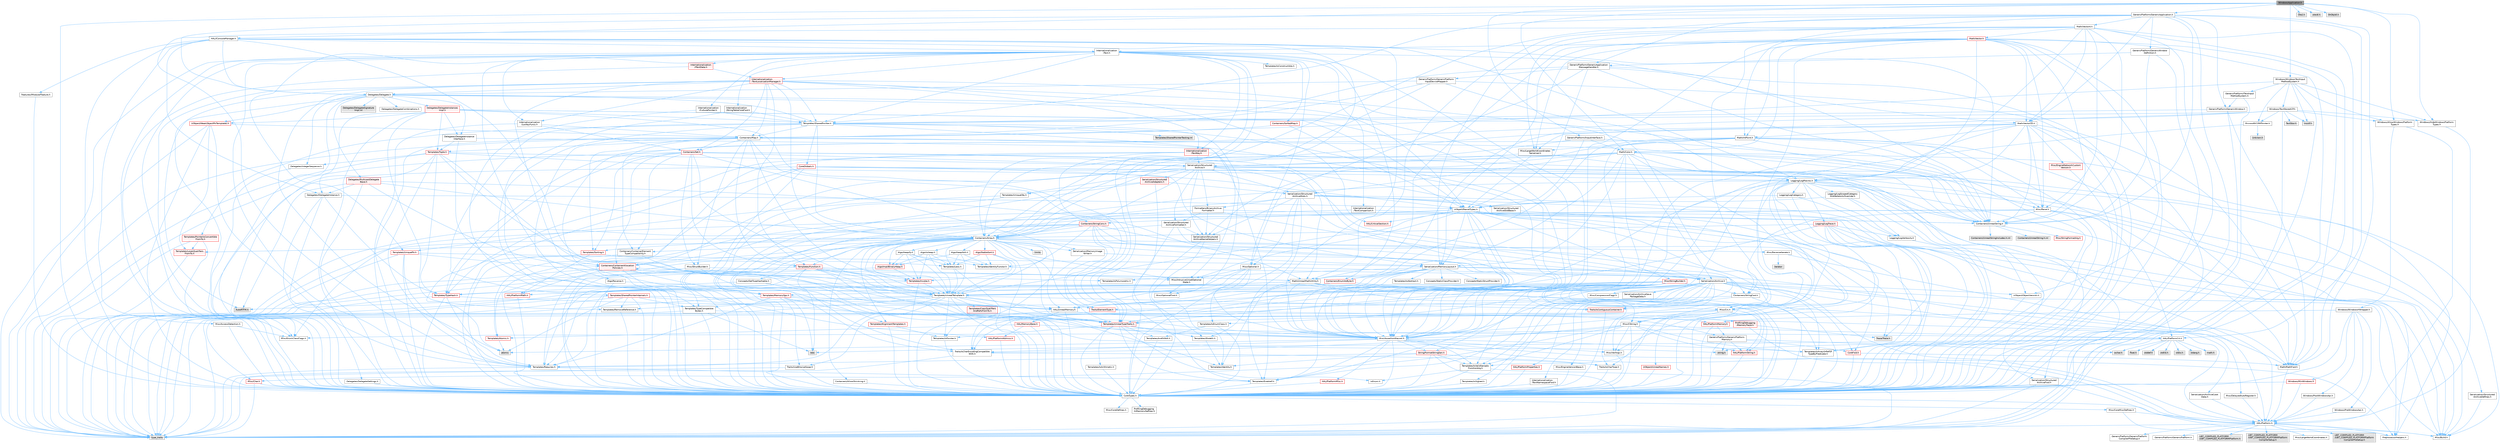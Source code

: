 digraph "WindowsApplication.h"
{
 // INTERACTIVE_SVG=YES
 // LATEX_PDF_SIZE
  bgcolor="transparent";
  edge [fontname=Helvetica,fontsize=10,labelfontname=Helvetica,labelfontsize=10];
  node [fontname=Helvetica,fontsize=10,shape=box,height=0.2,width=0.4];
  Node1 [id="Node000001",label="WindowsApplication.h",height=0.2,width=0.4,color="gray40", fillcolor="grey60", style="filled", fontcolor="black",tooltip=" "];
  Node1 -> Node2 [id="edge1_Node000001_Node000002",color="steelblue1",style="solid",tooltip=" "];
  Node2 [id="Node000002",label="CoreTypes.h",height=0.2,width=0.4,color="grey40", fillcolor="white", style="filled",URL="$dc/dec/CoreTypes_8h.html",tooltip=" "];
  Node2 -> Node3 [id="edge2_Node000002_Node000003",color="steelblue1",style="solid",tooltip=" "];
  Node3 [id="Node000003",label="HAL/Platform.h",height=0.2,width=0.4,color="grey40", fillcolor="white", style="filled",URL="$d9/dd0/Platform_8h.html",tooltip=" "];
  Node3 -> Node4 [id="edge3_Node000003_Node000004",color="steelblue1",style="solid",tooltip=" "];
  Node4 [id="Node000004",label="Misc/Build.h",height=0.2,width=0.4,color="grey40", fillcolor="white", style="filled",URL="$d3/dbb/Build_8h.html",tooltip=" "];
  Node3 -> Node5 [id="edge4_Node000003_Node000005",color="steelblue1",style="solid",tooltip=" "];
  Node5 [id="Node000005",label="Misc/LargeWorldCoordinates.h",height=0.2,width=0.4,color="grey40", fillcolor="white", style="filled",URL="$d2/dcb/LargeWorldCoordinates_8h.html",tooltip=" "];
  Node3 -> Node6 [id="edge5_Node000003_Node000006",color="steelblue1",style="solid",tooltip=" "];
  Node6 [id="Node000006",label="type_traits",height=0.2,width=0.4,color="grey60", fillcolor="#E0E0E0", style="filled",tooltip=" "];
  Node3 -> Node7 [id="edge6_Node000003_Node000007",color="steelblue1",style="solid",tooltip=" "];
  Node7 [id="Node000007",label="PreprocessorHelpers.h",height=0.2,width=0.4,color="grey40", fillcolor="white", style="filled",URL="$db/ddb/PreprocessorHelpers_8h.html",tooltip=" "];
  Node3 -> Node8 [id="edge7_Node000003_Node000008",color="steelblue1",style="solid",tooltip=" "];
  Node8 [id="Node000008",label="UBT_COMPILED_PLATFORM\l/UBT_COMPILED_PLATFORMPlatform\lCompilerPreSetup.h",height=0.2,width=0.4,color="grey60", fillcolor="#E0E0E0", style="filled",tooltip=" "];
  Node3 -> Node9 [id="edge8_Node000003_Node000009",color="steelblue1",style="solid",tooltip=" "];
  Node9 [id="Node000009",label="GenericPlatform/GenericPlatform\lCompilerPreSetup.h",height=0.2,width=0.4,color="grey40", fillcolor="white", style="filled",URL="$d9/dc8/GenericPlatformCompilerPreSetup_8h.html",tooltip=" "];
  Node3 -> Node10 [id="edge9_Node000003_Node000010",color="steelblue1",style="solid",tooltip=" "];
  Node10 [id="Node000010",label="GenericPlatform/GenericPlatform.h",height=0.2,width=0.4,color="grey40", fillcolor="white", style="filled",URL="$d6/d84/GenericPlatform_8h.html",tooltip=" "];
  Node3 -> Node11 [id="edge10_Node000003_Node000011",color="steelblue1",style="solid",tooltip=" "];
  Node11 [id="Node000011",label="UBT_COMPILED_PLATFORM\l/UBT_COMPILED_PLATFORMPlatform.h",height=0.2,width=0.4,color="grey60", fillcolor="#E0E0E0", style="filled",tooltip=" "];
  Node3 -> Node12 [id="edge11_Node000003_Node000012",color="steelblue1",style="solid",tooltip=" "];
  Node12 [id="Node000012",label="UBT_COMPILED_PLATFORM\l/UBT_COMPILED_PLATFORMPlatform\lCompilerSetup.h",height=0.2,width=0.4,color="grey60", fillcolor="#E0E0E0", style="filled",tooltip=" "];
  Node2 -> Node13 [id="edge12_Node000002_Node000013",color="steelblue1",style="solid",tooltip=" "];
  Node13 [id="Node000013",label="ProfilingDebugging\l/UMemoryDefines.h",height=0.2,width=0.4,color="grey40", fillcolor="white", style="filled",URL="$d2/da2/UMemoryDefines_8h.html",tooltip=" "];
  Node2 -> Node14 [id="edge13_Node000002_Node000014",color="steelblue1",style="solid",tooltip=" "];
  Node14 [id="Node000014",label="Misc/CoreMiscDefines.h",height=0.2,width=0.4,color="grey40", fillcolor="white", style="filled",URL="$da/d38/CoreMiscDefines_8h.html",tooltip=" "];
  Node14 -> Node3 [id="edge14_Node000014_Node000003",color="steelblue1",style="solid",tooltip=" "];
  Node14 -> Node7 [id="edge15_Node000014_Node000007",color="steelblue1",style="solid",tooltip=" "];
  Node2 -> Node15 [id="edge16_Node000002_Node000015",color="steelblue1",style="solid",tooltip=" "];
  Node15 [id="Node000015",label="Misc/CoreDefines.h",height=0.2,width=0.4,color="grey40", fillcolor="white", style="filled",URL="$d3/dd2/CoreDefines_8h.html",tooltip=" "];
  Node1 -> Node16 [id="edge17_Node000001_Node000016",color="steelblue1",style="solid",tooltip=" "];
  Node16 [id="Node000016",label="Math/Color.h",height=0.2,width=0.4,color="grey40", fillcolor="white", style="filled",URL="$dd/dac/Color_8h.html",tooltip=" "];
  Node16 -> Node17 [id="edge18_Node000016_Node000017",color="steelblue1",style="solid",tooltip=" "];
  Node17 [id="Node000017",label="Containers/Array.h",height=0.2,width=0.4,color="grey40", fillcolor="white", style="filled",URL="$df/dd0/Array_8h.html",tooltip=" "];
  Node17 -> Node2 [id="edge19_Node000017_Node000002",color="steelblue1",style="solid",tooltip=" "];
  Node17 -> Node18 [id="edge20_Node000017_Node000018",color="steelblue1",style="solid",tooltip=" "];
  Node18 [id="Node000018",label="Misc/AssertionMacros.h",height=0.2,width=0.4,color="grey40", fillcolor="white", style="filled",URL="$d0/dfa/AssertionMacros_8h.html",tooltip=" "];
  Node18 -> Node2 [id="edge21_Node000018_Node000002",color="steelblue1",style="solid",tooltip=" "];
  Node18 -> Node3 [id="edge22_Node000018_Node000003",color="steelblue1",style="solid",tooltip=" "];
  Node18 -> Node19 [id="edge23_Node000018_Node000019",color="steelblue1",style="solid",tooltip=" "];
  Node19 [id="Node000019",label="HAL/PlatformMisc.h",height=0.2,width=0.4,color="red", fillcolor="#FFF0F0", style="filled",URL="$d0/df5/PlatformMisc_8h.html",tooltip=" "];
  Node19 -> Node2 [id="edge24_Node000019_Node000002",color="steelblue1",style="solid",tooltip=" "];
  Node18 -> Node7 [id="edge25_Node000018_Node000007",color="steelblue1",style="solid",tooltip=" "];
  Node18 -> Node55 [id="edge26_Node000018_Node000055",color="steelblue1",style="solid",tooltip=" "];
  Node55 [id="Node000055",label="Templates/EnableIf.h",height=0.2,width=0.4,color="grey40", fillcolor="white", style="filled",URL="$d7/d60/EnableIf_8h.html",tooltip=" "];
  Node55 -> Node2 [id="edge27_Node000055_Node000002",color="steelblue1",style="solid",tooltip=" "];
  Node18 -> Node56 [id="edge28_Node000018_Node000056",color="steelblue1",style="solid",tooltip=" "];
  Node56 [id="Node000056",label="Templates/IsArrayOrRefOf\lTypeByPredicate.h",height=0.2,width=0.4,color="grey40", fillcolor="white", style="filled",URL="$d6/da1/IsArrayOrRefOfTypeByPredicate_8h.html",tooltip=" "];
  Node56 -> Node2 [id="edge29_Node000056_Node000002",color="steelblue1",style="solid",tooltip=" "];
  Node18 -> Node57 [id="edge30_Node000018_Node000057",color="steelblue1",style="solid",tooltip=" "];
  Node57 [id="Node000057",label="Templates/IsValidVariadic\lFunctionArg.h",height=0.2,width=0.4,color="grey40", fillcolor="white", style="filled",URL="$d0/dc8/IsValidVariadicFunctionArg_8h.html",tooltip=" "];
  Node57 -> Node2 [id="edge31_Node000057_Node000002",color="steelblue1",style="solid",tooltip=" "];
  Node57 -> Node58 [id="edge32_Node000057_Node000058",color="steelblue1",style="solid",tooltip=" "];
  Node58 [id="Node000058",label="IsEnum.h",height=0.2,width=0.4,color="grey40", fillcolor="white", style="filled",URL="$d4/de5/IsEnum_8h.html",tooltip=" "];
  Node57 -> Node6 [id="edge33_Node000057_Node000006",color="steelblue1",style="solid",tooltip=" "];
  Node18 -> Node59 [id="edge34_Node000018_Node000059",color="steelblue1",style="solid",tooltip=" "];
  Node59 [id="Node000059",label="Traits/IsCharEncodingCompatible\lWith.h",height=0.2,width=0.4,color="grey40", fillcolor="white", style="filled",URL="$df/dd1/IsCharEncodingCompatibleWith_8h.html",tooltip=" "];
  Node59 -> Node6 [id="edge35_Node000059_Node000006",color="steelblue1",style="solid",tooltip=" "];
  Node59 -> Node60 [id="edge36_Node000059_Node000060",color="steelblue1",style="solid",tooltip=" "];
  Node60 [id="Node000060",label="Traits/IsCharType.h",height=0.2,width=0.4,color="grey40", fillcolor="white", style="filled",URL="$db/d51/IsCharType_8h.html",tooltip=" "];
  Node60 -> Node2 [id="edge37_Node000060_Node000002",color="steelblue1",style="solid",tooltip=" "];
  Node18 -> Node61 [id="edge38_Node000018_Node000061",color="steelblue1",style="solid",tooltip=" "];
  Node61 [id="Node000061",label="Misc/VarArgs.h",height=0.2,width=0.4,color="grey40", fillcolor="white", style="filled",URL="$d5/d6f/VarArgs_8h.html",tooltip=" "];
  Node61 -> Node2 [id="edge39_Node000061_Node000002",color="steelblue1",style="solid",tooltip=" "];
  Node18 -> Node62 [id="edge40_Node000018_Node000062",color="steelblue1",style="solid",tooltip=" "];
  Node62 [id="Node000062",label="String/FormatStringSan.h",height=0.2,width=0.4,color="red", fillcolor="#FFF0F0", style="filled",URL="$d3/d8b/FormatStringSan_8h.html",tooltip=" "];
  Node62 -> Node6 [id="edge41_Node000062_Node000006",color="steelblue1",style="solid",tooltip=" "];
  Node62 -> Node2 [id="edge42_Node000062_Node000002",color="steelblue1",style="solid",tooltip=" "];
  Node62 -> Node63 [id="edge43_Node000062_Node000063",color="steelblue1",style="solid",tooltip=" "];
  Node63 [id="Node000063",label="Templates/Requires.h",height=0.2,width=0.4,color="grey40", fillcolor="white", style="filled",URL="$dc/d96/Requires_8h.html",tooltip=" "];
  Node63 -> Node55 [id="edge44_Node000063_Node000055",color="steelblue1",style="solid",tooltip=" "];
  Node63 -> Node6 [id="edge45_Node000063_Node000006",color="steelblue1",style="solid",tooltip=" "];
  Node62 -> Node64 [id="edge46_Node000062_Node000064",color="steelblue1",style="solid",tooltip=" "];
  Node64 [id="Node000064",label="Templates/Identity.h",height=0.2,width=0.4,color="grey40", fillcolor="white", style="filled",URL="$d0/dd5/Identity_8h.html",tooltip=" "];
  Node62 -> Node57 [id="edge47_Node000062_Node000057",color="steelblue1",style="solid",tooltip=" "];
  Node62 -> Node60 [id="edge48_Node000062_Node000060",color="steelblue1",style="solid",tooltip=" "];
  Node18 -> Node68 [id="edge49_Node000018_Node000068",color="steelblue1",style="solid",tooltip=" "];
  Node68 [id="Node000068",label="atomic",height=0.2,width=0.4,color="grey60", fillcolor="#E0E0E0", style="filled",tooltip=" "];
  Node17 -> Node69 [id="edge50_Node000017_Node000069",color="steelblue1",style="solid",tooltip=" "];
  Node69 [id="Node000069",label="Misc/IntrusiveUnsetOptional\lState.h",height=0.2,width=0.4,color="grey40", fillcolor="white", style="filled",URL="$d2/d0a/IntrusiveUnsetOptionalState_8h.html",tooltip=" "];
  Node69 -> Node70 [id="edge51_Node000069_Node000070",color="steelblue1",style="solid",tooltip=" "];
  Node70 [id="Node000070",label="Misc/OptionalFwd.h",height=0.2,width=0.4,color="grey40", fillcolor="white", style="filled",URL="$dc/d50/OptionalFwd_8h.html",tooltip=" "];
  Node17 -> Node71 [id="edge52_Node000017_Node000071",color="steelblue1",style="solid",tooltip=" "];
  Node71 [id="Node000071",label="Misc/ReverseIterate.h",height=0.2,width=0.4,color="grey40", fillcolor="white", style="filled",URL="$db/de3/ReverseIterate_8h.html",tooltip=" "];
  Node71 -> Node3 [id="edge53_Node000071_Node000003",color="steelblue1",style="solid",tooltip=" "];
  Node71 -> Node72 [id="edge54_Node000071_Node000072",color="steelblue1",style="solid",tooltip=" "];
  Node72 [id="Node000072",label="iterator",height=0.2,width=0.4,color="grey60", fillcolor="#E0E0E0", style="filled",tooltip=" "];
  Node17 -> Node73 [id="edge55_Node000017_Node000073",color="steelblue1",style="solid",tooltip=" "];
  Node73 [id="Node000073",label="HAL/UnrealMemory.h",height=0.2,width=0.4,color="grey40", fillcolor="white", style="filled",URL="$d9/d96/UnrealMemory_8h.html",tooltip=" "];
  Node73 -> Node2 [id="edge56_Node000073_Node000002",color="steelblue1",style="solid",tooltip=" "];
  Node73 -> Node74 [id="edge57_Node000073_Node000074",color="steelblue1",style="solid",tooltip=" "];
  Node74 [id="Node000074",label="GenericPlatform/GenericPlatform\lMemory.h",height=0.2,width=0.4,color="grey40", fillcolor="white", style="filled",URL="$dd/d22/GenericPlatformMemory_8h.html",tooltip=" "];
  Node74 -> Node26 [id="edge58_Node000074_Node000026",color="steelblue1",style="solid",tooltip=" "];
  Node26 [id="Node000026",label="CoreFwd.h",height=0.2,width=0.4,color="red", fillcolor="#FFF0F0", style="filled",URL="$d1/d1e/CoreFwd_8h.html",tooltip=" "];
  Node26 -> Node2 [id="edge59_Node000026_Node000002",color="steelblue1",style="solid",tooltip=" "];
  Node26 -> Node28 [id="edge60_Node000026_Node000028",color="steelblue1",style="solid",tooltip=" "];
  Node28 [id="Node000028",label="Math/MathFwd.h",height=0.2,width=0.4,color="grey40", fillcolor="white", style="filled",URL="$d2/d10/MathFwd_8h.html",tooltip=" "];
  Node28 -> Node3 [id="edge61_Node000028_Node000003",color="steelblue1",style="solid",tooltip=" "];
  Node74 -> Node2 [id="edge62_Node000074_Node000002",color="steelblue1",style="solid",tooltip=" "];
  Node74 -> Node75 [id="edge63_Node000074_Node000075",color="steelblue1",style="solid",tooltip=" "];
  Node75 [id="Node000075",label="HAL/PlatformString.h",height=0.2,width=0.4,color="red", fillcolor="#FFF0F0", style="filled",URL="$db/db5/PlatformString_8h.html",tooltip=" "];
  Node75 -> Node2 [id="edge64_Node000075_Node000002",color="steelblue1",style="solid",tooltip=" "];
  Node74 -> Node40 [id="edge65_Node000074_Node000040",color="steelblue1",style="solid",tooltip=" "];
  Node40 [id="Node000040",label="string.h",height=0.2,width=0.4,color="grey60", fillcolor="#E0E0E0", style="filled",tooltip=" "];
  Node74 -> Node33 [id="edge66_Node000074_Node000033",color="steelblue1",style="solid",tooltip=" "];
  Node33 [id="Node000033",label="wchar.h",height=0.2,width=0.4,color="grey60", fillcolor="#E0E0E0", style="filled",tooltip=" "];
  Node73 -> Node77 [id="edge67_Node000073_Node000077",color="steelblue1",style="solid",tooltip=" "];
  Node77 [id="Node000077",label="HAL/MemoryBase.h",height=0.2,width=0.4,color="red", fillcolor="#FFF0F0", style="filled",URL="$d6/d9f/MemoryBase_8h.html",tooltip=" "];
  Node77 -> Node2 [id="edge68_Node000077_Node000002",color="steelblue1",style="solid",tooltip=" "];
  Node77 -> Node48 [id="edge69_Node000077_Node000048",color="steelblue1",style="solid",tooltip=" "];
  Node48 [id="Node000048",label="HAL/PlatformAtomics.h",height=0.2,width=0.4,color="red", fillcolor="#FFF0F0", style="filled",URL="$d3/d36/PlatformAtomics_8h.html",tooltip=" "];
  Node48 -> Node2 [id="edge70_Node000048_Node000002",color="steelblue1",style="solid",tooltip=" "];
  Node77 -> Node31 [id="edge71_Node000077_Node000031",color="steelblue1",style="solid",tooltip=" "];
  Node31 [id="Node000031",label="HAL/PlatformCrt.h",height=0.2,width=0.4,color="grey40", fillcolor="white", style="filled",URL="$d8/d75/PlatformCrt_8h.html",tooltip=" "];
  Node31 -> Node32 [id="edge72_Node000031_Node000032",color="steelblue1",style="solid",tooltip=" "];
  Node32 [id="Node000032",label="new",height=0.2,width=0.4,color="grey60", fillcolor="#E0E0E0", style="filled",tooltip=" "];
  Node31 -> Node33 [id="edge73_Node000031_Node000033",color="steelblue1",style="solid",tooltip=" "];
  Node31 -> Node34 [id="edge74_Node000031_Node000034",color="steelblue1",style="solid",tooltip=" "];
  Node34 [id="Node000034",label="stddef.h",height=0.2,width=0.4,color="grey60", fillcolor="#E0E0E0", style="filled",tooltip=" "];
  Node31 -> Node35 [id="edge75_Node000031_Node000035",color="steelblue1",style="solid",tooltip=" "];
  Node35 [id="Node000035",label="stdlib.h",height=0.2,width=0.4,color="grey60", fillcolor="#E0E0E0", style="filled",tooltip=" "];
  Node31 -> Node36 [id="edge76_Node000031_Node000036",color="steelblue1",style="solid",tooltip=" "];
  Node36 [id="Node000036",label="stdio.h",height=0.2,width=0.4,color="grey60", fillcolor="#E0E0E0", style="filled",tooltip=" "];
  Node31 -> Node37 [id="edge77_Node000031_Node000037",color="steelblue1",style="solid",tooltip=" "];
  Node37 [id="Node000037",label="stdarg.h",height=0.2,width=0.4,color="grey60", fillcolor="#E0E0E0", style="filled",tooltip=" "];
  Node31 -> Node38 [id="edge78_Node000031_Node000038",color="steelblue1",style="solid",tooltip=" "];
  Node38 [id="Node000038",label="math.h",height=0.2,width=0.4,color="grey60", fillcolor="#E0E0E0", style="filled",tooltip=" "];
  Node31 -> Node39 [id="edge79_Node000031_Node000039",color="steelblue1",style="solid",tooltip=" "];
  Node39 [id="Node000039",label="float.h",height=0.2,width=0.4,color="grey60", fillcolor="#E0E0E0", style="filled",tooltip=" "];
  Node31 -> Node40 [id="edge80_Node000031_Node000040",color="steelblue1",style="solid",tooltip=" "];
  Node77 -> Node81 [id="edge81_Node000077_Node000081",color="steelblue1",style="solid",tooltip=" "];
  Node81 [id="Node000081",label="Templates/Atomic.h",height=0.2,width=0.4,color="red", fillcolor="#FFF0F0", style="filled",URL="$d3/d91/Atomic_8h.html",tooltip=" "];
  Node81 -> Node68 [id="edge82_Node000081_Node000068",color="steelblue1",style="solid",tooltip=" "];
  Node73 -> Node90 [id="edge83_Node000073_Node000090",color="steelblue1",style="solid",tooltip=" "];
  Node90 [id="Node000090",label="HAL/PlatformMemory.h",height=0.2,width=0.4,color="red", fillcolor="#FFF0F0", style="filled",URL="$de/d68/PlatformMemory_8h.html",tooltip=" "];
  Node90 -> Node2 [id="edge84_Node000090_Node000002",color="steelblue1",style="solid",tooltip=" "];
  Node90 -> Node74 [id="edge85_Node000090_Node000074",color="steelblue1",style="solid",tooltip=" "];
  Node73 -> Node92 [id="edge86_Node000073_Node000092",color="steelblue1",style="solid",tooltip=" "];
  Node92 [id="Node000092",label="ProfilingDebugging\l/MemoryTrace.h",height=0.2,width=0.4,color="red", fillcolor="#FFF0F0", style="filled",URL="$da/dd7/MemoryTrace_8h.html",tooltip=" "];
  Node92 -> Node3 [id="edge87_Node000092_Node000003",color="steelblue1",style="solid",tooltip=" "];
  Node92 -> Node43 [id="edge88_Node000092_Node000043",color="steelblue1",style="solid",tooltip=" "];
  Node43 [id="Node000043",label="Misc/EnumClassFlags.h",height=0.2,width=0.4,color="grey40", fillcolor="white", style="filled",URL="$d8/de7/EnumClassFlags_8h.html",tooltip=" "];
  Node92 -> Node54 [id="edge89_Node000092_Node000054",color="steelblue1",style="solid",tooltip=" "];
  Node54 [id="Node000054",label="Trace/Trace.h",height=0.2,width=0.4,color="grey60", fillcolor="#E0E0E0", style="filled",tooltip=" "];
  Node73 -> Node93 [id="edge90_Node000073_Node000093",color="steelblue1",style="solid",tooltip=" "];
  Node93 [id="Node000093",label="Templates/IsPointer.h",height=0.2,width=0.4,color="grey40", fillcolor="white", style="filled",URL="$d7/d05/IsPointer_8h.html",tooltip=" "];
  Node93 -> Node2 [id="edge91_Node000093_Node000002",color="steelblue1",style="solid",tooltip=" "];
  Node17 -> Node94 [id="edge92_Node000017_Node000094",color="steelblue1",style="solid",tooltip=" "];
  Node94 [id="Node000094",label="Templates/UnrealTypeTraits.h",height=0.2,width=0.4,color="red", fillcolor="#FFF0F0", style="filled",URL="$d2/d2d/UnrealTypeTraits_8h.html",tooltip=" "];
  Node94 -> Node2 [id="edge93_Node000094_Node000002",color="steelblue1",style="solid",tooltip=" "];
  Node94 -> Node93 [id="edge94_Node000094_Node000093",color="steelblue1",style="solid",tooltip=" "];
  Node94 -> Node18 [id="edge95_Node000094_Node000018",color="steelblue1",style="solid",tooltip=" "];
  Node94 -> Node86 [id="edge96_Node000094_Node000086",color="steelblue1",style="solid",tooltip=" "];
  Node86 [id="Node000086",label="Templates/AndOrNot.h",height=0.2,width=0.4,color="grey40", fillcolor="white", style="filled",URL="$db/d0a/AndOrNot_8h.html",tooltip=" "];
  Node86 -> Node2 [id="edge97_Node000086_Node000002",color="steelblue1",style="solid",tooltip=" "];
  Node94 -> Node55 [id="edge98_Node000094_Node000055",color="steelblue1",style="solid",tooltip=" "];
  Node94 -> Node95 [id="edge99_Node000094_Node000095",color="steelblue1",style="solid",tooltip=" "];
  Node95 [id="Node000095",label="Templates/IsArithmetic.h",height=0.2,width=0.4,color="grey40", fillcolor="white", style="filled",URL="$d2/d5d/IsArithmetic_8h.html",tooltip=" "];
  Node95 -> Node2 [id="edge100_Node000095_Node000002",color="steelblue1",style="solid",tooltip=" "];
  Node94 -> Node58 [id="edge101_Node000094_Node000058",color="steelblue1",style="solid",tooltip=" "];
  Node94 -> Node96 [id="edge102_Node000094_Node000096",color="steelblue1",style="solid",tooltip=" "];
  Node96 [id="Node000096",label="Templates/Models.h",height=0.2,width=0.4,color="grey40", fillcolor="white", style="filled",URL="$d3/d0c/Models_8h.html",tooltip=" "];
  Node96 -> Node64 [id="edge103_Node000096_Node000064",color="steelblue1",style="solid",tooltip=" "];
  Node17 -> Node99 [id="edge104_Node000017_Node000099",color="steelblue1",style="solid",tooltip=" "];
  Node99 [id="Node000099",label="Templates/UnrealTemplate.h",height=0.2,width=0.4,color="grey40", fillcolor="white", style="filled",URL="$d4/d24/UnrealTemplate_8h.html",tooltip=" "];
  Node99 -> Node2 [id="edge105_Node000099_Node000002",color="steelblue1",style="solid",tooltip=" "];
  Node99 -> Node93 [id="edge106_Node000099_Node000093",color="steelblue1",style="solid",tooltip=" "];
  Node99 -> Node73 [id="edge107_Node000099_Node000073",color="steelblue1",style="solid",tooltip=" "];
  Node99 -> Node100 [id="edge108_Node000099_Node000100",color="steelblue1",style="solid",tooltip=" "];
  Node100 [id="Node000100",label="Templates/CopyQualifiers\lAndRefsFromTo.h",height=0.2,width=0.4,color="red", fillcolor="#FFF0F0", style="filled",URL="$d3/db3/CopyQualifiersAndRefsFromTo_8h.html",tooltip=" "];
  Node99 -> Node94 [id="edge109_Node000099_Node000094",color="steelblue1",style="solid",tooltip=" "];
  Node99 -> Node102 [id="edge110_Node000099_Node000102",color="steelblue1",style="solid",tooltip=" "];
  Node102 [id="Node000102",label="Templates/RemoveReference.h",height=0.2,width=0.4,color="grey40", fillcolor="white", style="filled",URL="$da/dbe/RemoveReference_8h.html",tooltip=" "];
  Node102 -> Node2 [id="edge111_Node000102_Node000002",color="steelblue1",style="solid",tooltip=" "];
  Node99 -> Node63 [id="edge112_Node000099_Node000063",color="steelblue1",style="solid",tooltip=" "];
  Node99 -> Node103 [id="edge113_Node000099_Node000103",color="steelblue1",style="solid",tooltip=" "];
  Node103 [id="Node000103",label="Templates/TypeCompatible\lBytes.h",height=0.2,width=0.4,color="grey40", fillcolor="white", style="filled",URL="$df/d0a/TypeCompatibleBytes_8h.html",tooltip=" "];
  Node103 -> Node2 [id="edge114_Node000103_Node000002",color="steelblue1",style="solid",tooltip=" "];
  Node103 -> Node40 [id="edge115_Node000103_Node000040",color="steelblue1",style="solid",tooltip=" "];
  Node103 -> Node32 [id="edge116_Node000103_Node000032",color="steelblue1",style="solid",tooltip=" "];
  Node103 -> Node6 [id="edge117_Node000103_Node000006",color="steelblue1",style="solid",tooltip=" "];
  Node99 -> Node64 [id="edge118_Node000099_Node000064",color="steelblue1",style="solid",tooltip=" "];
  Node99 -> Node24 [id="edge119_Node000099_Node000024",color="steelblue1",style="solid",tooltip=" "];
  Node24 [id="Node000024",label="Traits/IsContiguousContainer.h",height=0.2,width=0.4,color="red", fillcolor="#FFF0F0", style="filled",URL="$d5/d3c/IsContiguousContainer_8h.html",tooltip=" "];
  Node24 -> Node2 [id="edge120_Node000024_Node000002",color="steelblue1",style="solid",tooltip=" "];
  Node99 -> Node104 [id="edge121_Node000099_Node000104",color="steelblue1",style="solid",tooltip=" "];
  Node104 [id="Node000104",label="Traits/UseBitwiseSwap.h",height=0.2,width=0.4,color="grey40", fillcolor="white", style="filled",URL="$db/df3/UseBitwiseSwap_8h.html",tooltip=" "];
  Node104 -> Node2 [id="edge122_Node000104_Node000002",color="steelblue1",style="solid",tooltip=" "];
  Node104 -> Node6 [id="edge123_Node000104_Node000006",color="steelblue1",style="solid",tooltip=" "];
  Node99 -> Node6 [id="edge124_Node000099_Node000006",color="steelblue1",style="solid",tooltip=" "];
  Node17 -> Node105 [id="edge125_Node000017_Node000105",color="steelblue1",style="solid",tooltip=" "];
  Node105 [id="Node000105",label="Containers/AllowShrinking.h",height=0.2,width=0.4,color="grey40", fillcolor="white", style="filled",URL="$d7/d1a/AllowShrinking_8h.html",tooltip=" "];
  Node105 -> Node2 [id="edge126_Node000105_Node000002",color="steelblue1",style="solid",tooltip=" "];
  Node17 -> Node106 [id="edge127_Node000017_Node000106",color="steelblue1",style="solid",tooltip=" "];
  Node106 [id="Node000106",label="Containers/ContainerAllocation\lPolicies.h",height=0.2,width=0.4,color="red", fillcolor="#FFF0F0", style="filled",URL="$d7/dff/ContainerAllocationPolicies_8h.html",tooltip=" "];
  Node106 -> Node2 [id="edge128_Node000106_Node000002",color="steelblue1",style="solid",tooltip=" "];
  Node106 -> Node106 [id="edge129_Node000106_Node000106",color="steelblue1",style="solid",tooltip=" "];
  Node106 -> Node108 [id="edge130_Node000106_Node000108",color="steelblue1",style="solid",tooltip=" "];
  Node108 [id="Node000108",label="HAL/PlatformMath.h",height=0.2,width=0.4,color="red", fillcolor="#FFF0F0", style="filled",URL="$dc/d53/PlatformMath_8h.html",tooltip=" "];
  Node108 -> Node2 [id="edge131_Node000108_Node000002",color="steelblue1",style="solid",tooltip=" "];
  Node106 -> Node73 [id="edge132_Node000106_Node000073",color="steelblue1",style="solid",tooltip=" "];
  Node106 -> Node18 [id="edge133_Node000106_Node000018",color="steelblue1",style="solid",tooltip=" "];
  Node106 -> Node116 [id="edge134_Node000106_Node000116",color="steelblue1",style="solid",tooltip=" "];
  Node116 [id="Node000116",label="Templates/IsPolymorphic.h",height=0.2,width=0.4,color="grey40", fillcolor="white", style="filled",URL="$dc/d20/IsPolymorphic_8h.html",tooltip=" "];
  Node106 -> Node117 [id="edge135_Node000106_Node000117",color="steelblue1",style="solid",tooltip=" "];
  Node117 [id="Node000117",label="Templates/MemoryOps.h",height=0.2,width=0.4,color="red", fillcolor="#FFF0F0", style="filled",URL="$db/dea/MemoryOps_8h.html",tooltip=" "];
  Node117 -> Node2 [id="edge136_Node000117_Node000002",color="steelblue1",style="solid",tooltip=" "];
  Node117 -> Node73 [id="edge137_Node000117_Node000073",color="steelblue1",style="solid",tooltip=" "];
  Node117 -> Node63 [id="edge138_Node000117_Node000063",color="steelblue1",style="solid",tooltip=" "];
  Node117 -> Node94 [id="edge139_Node000117_Node000094",color="steelblue1",style="solid",tooltip=" "];
  Node117 -> Node104 [id="edge140_Node000117_Node000104",color="steelblue1",style="solid",tooltip=" "];
  Node117 -> Node32 [id="edge141_Node000117_Node000032",color="steelblue1",style="solid",tooltip=" "];
  Node117 -> Node6 [id="edge142_Node000117_Node000006",color="steelblue1",style="solid",tooltip=" "];
  Node106 -> Node103 [id="edge143_Node000106_Node000103",color="steelblue1",style="solid",tooltip=" "];
  Node106 -> Node6 [id="edge144_Node000106_Node000006",color="steelblue1",style="solid",tooltip=" "];
  Node17 -> Node118 [id="edge145_Node000017_Node000118",color="steelblue1",style="solid",tooltip=" "];
  Node118 [id="Node000118",label="Containers/ContainerElement\lTypeCompatibility.h",height=0.2,width=0.4,color="grey40", fillcolor="white", style="filled",URL="$df/ddf/ContainerElementTypeCompatibility_8h.html",tooltip=" "];
  Node118 -> Node2 [id="edge146_Node000118_Node000002",color="steelblue1",style="solid",tooltip=" "];
  Node118 -> Node94 [id="edge147_Node000118_Node000094",color="steelblue1",style="solid",tooltip=" "];
  Node17 -> Node119 [id="edge148_Node000017_Node000119",color="steelblue1",style="solid",tooltip=" "];
  Node119 [id="Node000119",label="Serialization/Archive.h",height=0.2,width=0.4,color="grey40", fillcolor="white", style="filled",URL="$d7/d3b/Archive_8h.html",tooltip=" "];
  Node119 -> Node26 [id="edge149_Node000119_Node000026",color="steelblue1",style="solid",tooltip=" "];
  Node119 -> Node2 [id="edge150_Node000119_Node000002",color="steelblue1",style="solid",tooltip=" "];
  Node119 -> Node120 [id="edge151_Node000119_Node000120",color="steelblue1",style="solid",tooltip=" "];
  Node120 [id="Node000120",label="HAL/PlatformProperties.h",height=0.2,width=0.4,color="red", fillcolor="#FFF0F0", style="filled",URL="$d9/db0/PlatformProperties_8h.html",tooltip=" "];
  Node120 -> Node2 [id="edge152_Node000120_Node000002",color="steelblue1",style="solid",tooltip=" "];
  Node119 -> Node123 [id="edge153_Node000119_Node000123",color="steelblue1",style="solid",tooltip=" "];
  Node123 [id="Node000123",label="Internationalization\l/TextNamespaceFwd.h",height=0.2,width=0.4,color="grey40", fillcolor="white", style="filled",URL="$d8/d97/TextNamespaceFwd_8h.html",tooltip=" "];
  Node123 -> Node2 [id="edge154_Node000123_Node000002",color="steelblue1",style="solid",tooltip=" "];
  Node119 -> Node28 [id="edge155_Node000119_Node000028",color="steelblue1",style="solid",tooltip=" "];
  Node119 -> Node18 [id="edge156_Node000119_Node000018",color="steelblue1",style="solid",tooltip=" "];
  Node119 -> Node4 [id="edge157_Node000119_Node000004",color="steelblue1",style="solid",tooltip=" "];
  Node119 -> Node42 [id="edge158_Node000119_Node000042",color="steelblue1",style="solid",tooltip=" "];
  Node42 [id="Node000042",label="Misc/CompressionFlags.h",height=0.2,width=0.4,color="grey40", fillcolor="white", style="filled",URL="$d9/d76/CompressionFlags_8h.html",tooltip=" "];
  Node119 -> Node124 [id="edge159_Node000119_Node000124",color="steelblue1",style="solid",tooltip=" "];
  Node124 [id="Node000124",label="Misc/EngineVersionBase.h",height=0.2,width=0.4,color="grey40", fillcolor="white", style="filled",URL="$d5/d2b/EngineVersionBase_8h.html",tooltip=" "];
  Node124 -> Node2 [id="edge160_Node000124_Node000002",color="steelblue1",style="solid",tooltip=" "];
  Node119 -> Node61 [id="edge161_Node000119_Node000061",color="steelblue1",style="solid",tooltip=" "];
  Node119 -> Node125 [id="edge162_Node000119_Node000125",color="steelblue1",style="solid",tooltip=" "];
  Node125 [id="Node000125",label="Serialization/ArchiveCook\lData.h",height=0.2,width=0.4,color="grey40", fillcolor="white", style="filled",URL="$dc/db6/ArchiveCookData_8h.html",tooltip=" "];
  Node125 -> Node3 [id="edge163_Node000125_Node000003",color="steelblue1",style="solid",tooltip=" "];
  Node119 -> Node126 [id="edge164_Node000119_Node000126",color="steelblue1",style="solid",tooltip=" "];
  Node126 [id="Node000126",label="Serialization/ArchiveSave\lPackageData.h",height=0.2,width=0.4,color="grey40", fillcolor="white", style="filled",URL="$d1/d37/ArchiveSavePackageData_8h.html",tooltip=" "];
  Node119 -> Node55 [id="edge165_Node000119_Node000055",color="steelblue1",style="solid",tooltip=" "];
  Node119 -> Node56 [id="edge166_Node000119_Node000056",color="steelblue1",style="solid",tooltip=" "];
  Node119 -> Node127 [id="edge167_Node000119_Node000127",color="steelblue1",style="solid",tooltip=" "];
  Node127 [id="Node000127",label="Templates/IsEnumClass.h",height=0.2,width=0.4,color="grey40", fillcolor="white", style="filled",URL="$d7/d15/IsEnumClass_8h.html",tooltip=" "];
  Node127 -> Node2 [id="edge168_Node000127_Node000002",color="steelblue1",style="solid",tooltip=" "];
  Node127 -> Node86 [id="edge169_Node000127_Node000086",color="steelblue1",style="solid",tooltip=" "];
  Node119 -> Node113 [id="edge170_Node000119_Node000113",color="steelblue1",style="solid",tooltip=" "];
  Node113 [id="Node000113",label="Templates/IsSigned.h",height=0.2,width=0.4,color="grey40", fillcolor="white", style="filled",URL="$d8/dd8/IsSigned_8h.html",tooltip=" "];
  Node113 -> Node2 [id="edge171_Node000113_Node000002",color="steelblue1",style="solid",tooltip=" "];
  Node119 -> Node57 [id="edge172_Node000119_Node000057",color="steelblue1",style="solid",tooltip=" "];
  Node119 -> Node99 [id="edge173_Node000119_Node000099",color="steelblue1",style="solid",tooltip=" "];
  Node119 -> Node59 [id="edge174_Node000119_Node000059",color="steelblue1",style="solid",tooltip=" "];
  Node119 -> Node128 [id="edge175_Node000119_Node000128",color="steelblue1",style="solid",tooltip=" "];
  Node128 [id="Node000128",label="UObject/ObjectVersion.h",height=0.2,width=0.4,color="grey40", fillcolor="white", style="filled",URL="$da/d63/ObjectVersion_8h.html",tooltip=" "];
  Node128 -> Node2 [id="edge176_Node000128_Node000002",color="steelblue1",style="solid",tooltip=" "];
  Node17 -> Node129 [id="edge177_Node000017_Node000129",color="steelblue1",style="solid",tooltip=" "];
  Node129 [id="Node000129",label="Serialization/MemoryImage\lWriter.h",height=0.2,width=0.4,color="grey40", fillcolor="white", style="filled",URL="$d0/d08/MemoryImageWriter_8h.html",tooltip=" "];
  Node129 -> Node2 [id="edge178_Node000129_Node000002",color="steelblue1",style="solid",tooltip=" "];
  Node129 -> Node130 [id="edge179_Node000129_Node000130",color="steelblue1",style="solid",tooltip=" "];
  Node130 [id="Node000130",label="Serialization/MemoryLayout.h",height=0.2,width=0.4,color="grey40", fillcolor="white", style="filled",URL="$d7/d66/MemoryLayout_8h.html",tooltip=" "];
  Node130 -> Node131 [id="edge180_Node000130_Node000131",color="steelblue1",style="solid",tooltip=" "];
  Node131 [id="Node000131",label="Concepts/StaticClassProvider.h",height=0.2,width=0.4,color="grey40", fillcolor="white", style="filled",URL="$dd/d83/StaticClassProvider_8h.html",tooltip=" "];
  Node130 -> Node132 [id="edge181_Node000130_Node000132",color="steelblue1",style="solid",tooltip=" "];
  Node132 [id="Node000132",label="Concepts/StaticStructProvider.h",height=0.2,width=0.4,color="grey40", fillcolor="white", style="filled",URL="$d5/d77/StaticStructProvider_8h.html",tooltip=" "];
  Node130 -> Node133 [id="edge182_Node000130_Node000133",color="steelblue1",style="solid",tooltip=" "];
  Node133 [id="Node000133",label="Containers/EnumAsByte.h",height=0.2,width=0.4,color="red", fillcolor="#FFF0F0", style="filled",URL="$d6/d9a/EnumAsByte_8h.html",tooltip=" "];
  Node133 -> Node2 [id="edge183_Node000133_Node000002",color="steelblue1",style="solid",tooltip=" "];
  Node133 -> Node134 [id="edge184_Node000133_Node000134",color="steelblue1",style="solid",tooltip=" "];
  Node134 [id="Node000134",label="Templates/TypeHash.h",height=0.2,width=0.4,color="red", fillcolor="#FFF0F0", style="filled",URL="$d1/d62/TypeHash_8h.html",tooltip=" "];
  Node134 -> Node2 [id="edge185_Node000134_Node000002",color="steelblue1",style="solid",tooltip=" "];
  Node134 -> Node63 [id="edge186_Node000134_Node000063",color="steelblue1",style="solid",tooltip=" "];
  Node134 -> Node135 [id="edge187_Node000134_Node000135",color="steelblue1",style="solid",tooltip=" "];
  Node135 [id="Node000135",label="Misc/Crc.h",height=0.2,width=0.4,color="grey40", fillcolor="white", style="filled",URL="$d4/dd2/Crc_8h.html",tooltip=" "];
  Node135 -> Node2 [id="edge188_Node000135_Node000002",color="steelblue1",style="solid",tooltip=" "];
  Node135 -> Node75 [id="edge189_Node000135_Node000075",color="steelblue1",style="solid",tooltip=" "];
  Node135 -> Node18 [id="edge190_Node000135_Node000018",color="steelblue1",style="solid",tooltip=" "];
  Node135 -> Node136 [id="edge191_Node000135_Node000136",color="steelblue1",style="solid",tooltip=" "];
  Node136 [id="Node000136",label="Misc/CString.h",height=0.2,width=0.4,color="grey40", fillcolor="white", style="filled",URL="$d2/d49/CString_8h.html",tooltip=" "];
  Node136 -> Node2 [id="edge192_Node000136_Node000002",color="steelblue1",style="solid",tooltip=" "];
  Node136 -> Node31 [id="edge193_Node000136_Node000031",color="steelblue1",style="solid",tooltip=" "];
  Node136 -> Node75 [id="edge194_Node000136_Node000075",color="steelblue1",style="solid",tooltip=" "];
  Node136 -> Node18 [id="edge195_Node000136_Node000018",color="steelblue1",style="solid",tooltip=" "];
  Node136 -> Node137 [id="edge196_Node000136_Node000137",color="steelblue1",style="solid",tooltip=" "];
  Node137 [id="Node000137",label="Misc/Char.h",height=0.2,width=0.4,color="red", fillcolor="#FFF0F0", style="filled",URL="$d0/d58/Char_8h.html",tooltip=" "];
  Node137 -> Node2 [id="edge197_Node000137_Node000002",color="steelblue1",style="solid",tooltip=" "];
  Node137 -> Node6 [id="edge198_Node000137_Node000006",color="steelblue1",style="solid",tooltip=" "];
  Node136 -> Node61 [id="edge199_Node000136_Node000061",color="steelblue1",style="solid",tooltip=" "];
  Node136 -> Node56 [id="edge200_Node000136_Node000056",color="steelblue1",style="solid",tooltip=" "];
  Node136 -> Node57 [id="edge201_Node000136_Node000057",color="steelblue1",style="solid",tooltip=" "];
  Node136 -> Node59 [id="edge202_Node000136_Node000059",color="steelblue1",style="solid",tooltip=" "];
  Node135 -> Node137 [id="edge203_Node000135_Node000137",color="steelblue1",style="solid",tooltip=" "];
  Node135 -> Node94 [id="edge204_Node000135_Node000094",color="steelblue1",style="solid",tooltip=" "];
  Node135 -> Node60 [id="edge205_Node000135_Node000060",color="steelblue1",style="solid",tooltip=" "];
  Node134 -> Node6 [id="edge206_Node000134_Node000006",color="steelblue1",style="solid",tooltip=" "];
  Node130 -> Node21 [id="edge207_Node000130_Node000021",color="steelblue1",style="solid",tooltip=" "];
  Node21 [id="Node000021",label="Containers/StringFwd.h",height=0.2,width=0.4,color="grey40", fillcolor="white", style="filled",URL="$df/d37/StringFwd_8h.html",tooltip=" "];
  Node21 -> Node2 [id="edge208_Node000021_Node000002",color="steelblue1",style="solid",tooltip=" "];
  Node21 -> Node22 [id="edge209_Node000021_Node000022",color="steelblue1",style="solid",tooltip=" "];
  Node22 [id="Node000022",label="Traits/ElementType.h",height=0.2,width=0.4,color="red", fillcolor="#FFF0F0", style="filled",URL="$d5/d4f/ElementType_8h.html",tooltip=" "];
  Node22 -> Node3 [id="edge210_Node000022_Node000003",color="steelblue1",style="solid",tooltip=" "];
  Node22 -> Node6 [id="edge211_Node000022_Node000006",color="steelblue1",style="solid",tooltip=" "];
  Node21 -> Node24 [id="edge212_Node000021_Node000024",color="steelblue1",style="solid",tooltip=" "];
  Node130 -> Node73 [id="edge213_Node000130_Node000073",color="steelblue1",style="solid",tooltip=" "];
  Node130 -> Node141 [id="edge214_Node000130_Node000141",color="steelblue1",style="solid",tooltip=" "];
  Node141 [id="Node000141",label="Misc/DelayedAutoRegister.h",height=0.2,width=0.4,color="grey40", fillcolor="white", style="filled",URL="$d1/dda/DelayedAutoRegister_8h.html",tooltip=" "];
  Node141 -> Node3 [id="edge215_Node000141_Node000003",color="steelblue1",style="solid",tooltip=" "];
  Node130 -> Node55 [id="edge216_Node000130_Node000055",color="steelblue1",style="solid",tooltip=" "];
  Node130 -> Node142 [id="edge217_Node000130_Node000142",color="steelblue1",style="solid",tooltip=" "];
  Node142 [id="Node000142",label="Templates/IsAbstract.h",height=0.2,width=0.4,color="grey40", fillcolor="white", style="filled",URL="$d8/db7/IsAbstract_8h.html",tooltip=" "];
  Node130 -> Node116 [id="edge218_Node000130_Node000116",color="steelblue1",style="solid",tooltip=" "];
  Node130 -> Node96 [id="edge219_Node000130_Node000096",color="steelblue1",style="solid",tooltip=" "];
  Node130 -> Node99 [id="edge220_Node000130_Node000099",color="steelblue1",style="solid",tooltip=" "];
  Node17 -> Node143 [id="edge221_Node000017_Node000143",color="steelblue1",style="solid",tooltip=" "];
  Node143 [id="Node000143",label="Algo/Heapify.h",height=0.2,width=0.4,color="grey40", fillcolor="white", style="filled",URL="$d0/d2a/Heapify_8h.html",tooltip=" "];
  Node143 -> Node144 [id="edge222_Node000143_Node000144",color="steelblue1",style="solid",tooltip=" "];
  Node144 [id="Node000144",label="Algo/Impl/BinaryHeap.h",height=0.2,width=0.4,color="red", fillcolor="#FFF0F0", style="filled",URL="$d7/da3/Algo_2Impl_2BinaryHeap_8h.html",tooltip=" "];
  Node144 -> Node145 [id="edge223_Node000144_Node000145",color="steelblue1",style="solid",tooltip=" "];
  Node145 [id="Node000145",label="Templates/Invoke.h",height=0.2,width=0.4,color="red", fillcolor="#FFF0F0", style="filled",URL="$d7/deb/Invoke_8h.html",tooltip=" "];
  Node145 -> Node2 [id="edge224_Node000145_Node000002",color="steelblue1",style="solid",tooltip=" "];
  Node145 -> Node99 [id="edge225_Node000145_Node000099",color="steelblue1",style="solid",tooltip=" "];
  Node145 -> Node6 [id="edge226_Node000145_Node000006",color="steelblue1",style="solid",tooltip=" "];
  Node144 -> Node6 [id="edge227_Node000144_Node000006",color="steelblue1",style="solid",tooltip=" "];
  Node143 -> Node149 [id="edge228_Node000143_Node000149",color="steelblue1",style="solid",tooltip=" "];
  Node149 [id="Node000149",label="Templates/IdentityFunctor.h",height=0.2,width=0.4,color="grey40", fillcolor="white", style="filled",URL="$d7/d2e/IdentityFunctor_8h.html",tooltip=" "];
  Node149 -> Node3 [id="edge229_Node000149_Node000003",color="steelblue1",style="solid",tooltip=" "];
  Node143 -> Node145 [id="edge230_Node000143_Node000145",color="steelblue1",style="solid",tooltip=" "];
  Node143 -> Node150 [id="edge231_Node000143_Node000150",color="steelblue1",style="solid",tooltip=" "];
  Node150 [id="Node000150",label="Templates/Less.h",height=0.2,width=0.4,color="grey40", fillcolor="white", style="filled",URL="$de/dc8/Less_8h.html",tooltip=" "];
  Node150 -> Node2 [id="edge232_Node000150_Node000002",color="steelblue1",style="solid",tooltip=" "];
  Node150 -> Node99 [id="edge233_Node000150_Node000099",color="steelblue1",style="solid",tooltip=" "];
  Node143 -> Node99 [id="edge234_Node000143_Node000099",color="steelblue1",style="solid",tooltip=" "];
  Node17 -> Node151 [id="edge235_Node000017_Node000151",color="steelblue1",style="solid",tooltip=" "];
  Node151 [id="Node000151",label="Algo/HeapSort.h",height=0.2,width=0.4,color="grey40", fillcolor="white", style="filled",URL="$d3/d92/HeapSort_8h.html",tooltip=" "];
  Node151 -> Node144 [id="edge236_Node000151_Node000144",color="steelblue1",style="solid",tooltip=" "];
  Node151 -> Node149 [id="edge237_Node000151_Node000149",color="steelblue1",style="solid",tooltip=" "];
  Node151 -> Node150 [id="edge238_Node000151_Node000150",color="steelblue1",style="solid",tooltip=" "];
  Node151 -> Node99 [id="edge239_Node000151_Node000099",color="steelblue1",style="solid",tooltip=" "];
  Node17 -> Node152 [id="edge240_Node000017_Node000152",color="steelblue1",style="solid",tooltip=" "];
  Node152 [id="Node000152",label="Algo/IsHeap.h",height=0.2,width=0.4,color="grey40", fillcolor="white", style="filled",URL="$de/d32/IsHeap_8h.html",tooltip=" "];
  Node152 -> Node144 [id="edge241_Node000152_Node000144",color="steelblue1",style="solid",tooltip=" "];
  Node152 -> Node149 [id="edge242_Node000152_Node000149",color="steelblue1",style="solid",tooltip=" "];
  Node152 -> Node145 [id="edge243_Node000152_Node000145",color="steelblue1",style="solid",tooltip=" "];
  Node152 -> Node150 [id="edge244_Node000152_Node000150",color="steelblue1",style="solid",tooltip=" "];
  Node152 -> Node99 [id="edge245_Node000152_Node000099",color="steelblue1",style="solid",tooltip=" "];
  Node17 -> Node144 [id="edge246_Node000017_Node000144",color="steelblue1",style="solid",tooltip=" "];
  Node17 -> Node153 [id="edge247_Node000017_Node000153",color="steelblue1",style="solid",tooltip=" "];
  Node153 [id="Node000153",label="Algo/StableSort.h",height=0.2,width=0.4,color="red", fillcolor="#FFF0F0", style="filled",URL="$d7/d3c/StableSort_8h.html",tooltip=" "];
  Node153 -> Node149 [id="edge248_Node000153_Node000149",color="steelblue1",style="solid",tooltip=" "];
  Node153 -> Node145 [id="edge249_Node000153_Node000145",color="steelblue1",style="solid",tooltip=" "];
  Node153 -> Node150 [id="edge250_Node000153_Node000150",color="steelblue1",style="solid",tooltip=" "];
  Node153 -> Node99 [id="edge251_Node000153_Node000099",color="steelblue1",style="solid",tooltip=" "];
  Node17 -> Node156 [id="edge252_Node000017_Node000156",color="steelblue1",style="solid",tooltip=" "];
  Node156 [id="Node000156",label="Concepts/GetTypeHashable.h",height=0.2,width=0.4,color="grey40", fillcolor="white", style="filled",URL="$d3/da2/GetTypeHashable_8h.html",tooltip=" "];
  Node156 -> Node2 [id="edge253_Node000156_Node000002",color="steelblue1",style="solid",tooltip=" "];
  Node156 -> Node134 [id="edge254_Node000156_Node000134",color="steelblue1",style="solid",tooltip=" "];
  Node17 -> Node149 [id="edge255_Node000017_Node000149",color="steelblue1",style="solid",tooltip=" "];
  Node17 -> Node145 [id="edge256_Node000017_Node000145",color="steelblue1",style="solid",tooltip=" "];
  Node17 -> Node150 [id="edge257_Node000017_Node000150",color="steelblue1",style="solid",tooltip=" "];
  Node17 -> Node157 [id="edge258_Node000017_Node000157",color="steelblue1",style="solid",tooltip=" "];
  Node157 [id="Node000157",label="Templates/LosesQualifiers\lFromTo.h",height=0.2,width=0.4,color="red", fillcolor="#FFF0F0", style="filled",URL="$d2/db3/LosesQualifiersFromTo_8h.html",tooltip=" "];
  Node157 -> Node6 [id="edge259_Node000157_Node000006",color="steelblue1",style="solid",tooltip=" "];
  Node17 -> Node63 [id="edge260_Node000017_Node000063",color="steelblue1",style="solid",tooltip=" "];
  Node17 -> Node158 [id="edge261_Node000017_Node000158",color="steelblue1",style="solid",tooltip=" "];
  Node158 [id="Node000158",label="Templates/Sorting.h",height=0.2,width=0.4,color="red", fillcolor="#FFF0F0", style="filled",URL="$d3/d9e/Sorting_8h.html",tooltip=" "];
  Node158 -> Node2 [id="edge262_Node000158_Node000002",color="steelblue1",style="solid",tooltip=" "];
  Node158 -> Node108 [id="edge263_Node000158_Node000108",color="steelblue1",style="solid",tooltip=" "];
  Node158 -> Node150 [id="edge264_Node000158_Node000150",color="steelblue1",style="solid",tooltip=" "];
  Node17 -> Node162 [id="edge265_Node000017_Node000162",color="steelblue1",style="solid",tooltip=" "];
  Node162 [id="Node000162",label="Templates/AlignmentTemplates.h",height=0.2,width=0.4,color="red", fillcolor="#FFF0F0", style="filled",URL="$dd/d32/AlignmentTemplates_8h.html",tooltip=" "];
  Node162 -> Node2 [id="edge266_Node000162_Node000002",color="steelblue1",style="solid",tooltip=" "];
  Node162 -> Node93 [id="edge267_Node000162_Node000093",color="steelblue1",style="solid",tooltip=" "];
  Node17 -> Node22 [id="edge268_Node000017_Node000022",color="steelblue1",style="solid",tooltip=" "];
  Node17 -> Node114 [id="edge269_Node000017_Node000114",color="steelblue1",style="solid",tooltip=" "];
  Node114 [id="Node000114",label="limits",height=0.2,width=0.4,color="grey60", fillcolor="#E0E0E0", style="filled",tooltip=" "];
  Node17 -> Node6 [id="edge270_Node000017_Node000006",color="steelblue1",style="solid",tooltip=" "];
  Node16 -> Node163 [id="edge271_Node000016_Node000163",color="steelblue1",style="solid",tooltip=" "];
  Node163 [id="Node000163",label="Containers/UnrealString.h",height=0.2,width=0.4,color="grey40", fillcolor="white", style="filled",URL="$d5/dba/UnrealString_8h.html",tooltip=" "];
  Node163 -> Node164 [id="edge272_Node000163_Node000164",color="steelblue1",style="solid",tooltip=" "];
  Node164 [id="Node000164",label="Containers/UnrealStringIncludes.h.inl",height=0.2,width=0.4,color="grey60", fillcolor="#E0E0E0", style="filled",tooltip=" "];
  Node163 -> Node165 [id="edge273_Node000163_Node000165",color="steelblue1",style="solid",tooltip=" "];
  Node165 [id="Node000165",label="Containers/UnrealString.h.inl",height=0.2,width=0.4,color="grey60", fillcolor="#E0E0E0", style="filled",tooltip=" "];
  Node163 -> Node166 [id="edge274_Node000163_Node000166",color="steelblue1",style="solid",tooltip=" "];
  Node166 [id="Node000166",label="Misc/StringFormatArg.h",height=0.2,width=0.4,color="red", fillcolor="#FFF0F0", style="filled",URL="$d2/d16/StringFormatArg_8h.html",tooltip=" "];
  Node16 -> Node2 [id="edge275_Node000016_Node000002",color="steelblue1",style="solid",tooltip=" "];
  Node16 -> Node7 [id="edge276_Node000016_Node000007",color="steelblue1",style="solid",tooltip=" "];
  Node16 -> Node28 [id="edge277_Node000016_Node000028",color="steelblue1",style="solid",tooltip=" "];
  Node16 -> Node161 [id="edge278_Node000016_Node000161",color="steelblue1",style="solid",tooltip=" "];
  Node161 [id="Node000161",label="Math/UnrealMathUtility.h",height=0.2,width=0.4,color="grey40", fillcolor="white", style="filled",URL="$db/db8/UnrealMathUtility_8h.html",tooltip=" "];
  Node161 -> Node2 [id="edge279_Node000161_Node000002",color="steelblue1",style="solid",tooltip=" "];
  Node161 -> Node18 [id="edge280_Node000161_Node000018",color="steelblue1",style="solid",tooltip=" "];
  Node161 -> Node108 [id="edge281_Node000161_Node000108",color="steelblue1",style="solid",tooltip=" "];
  Node161 -> Node28 [id="edge282_Node000161_Node000028",color="steelblue1",style="solid",tooltip=" "];
  Node161 -> Node64 [id="edge283_Node000161_Node000064",color="steelblue1",style="solid",tooltip=" "];
  Node161 -> Node63 [id="edge284_Node000161_Node000063",color="steelblue1",style="solid",tooltip=" "];
  Node16 -> Node18 [id="edge285_Node000016_Node000018",color="steelblue1",style="solid",tooltip=" "];
  Node16 -> Node135 [id="edge286_Node000016_Node000135",color="steelblue1",style="solid",tooltip=" "];
  Node16 -> Node167 [id="edge287_Node000016_Node000167",color="steelblue1",style="solid",tooltip=" "];
  Node167 [id="Node000167",label="Misc/Parse.h",height=0.2,width=0.4,color="grey40", fillcolor="white", style="filled",URL="$dc/d71/Parse_8h.html",tooltip=" "];
  Node167 -> Node21 [id="edge288_Node000167_Node000021",color="steelblue1",style="solid",tooltip=" "];
  Node167 -> Node163 [id="edge289_Node000167_Node000163",color="steelblue1",style="solid",tooltip=" "];
  Node167 -> Node2 [id="edge290_Node000167_Node000002",color="steelblue1",style="solid",tooltip=" "];
  Node167 -> Node31 [id="edge291_Node000167_Node000031",color="steelblue1",style="solid",tooltip=" "];
  Node167 -> Node4 [id="edge292_Node000167_Node000004",color="steelblue1",style="solid",tooltip=" "];
  Node167 -> Node43 [id="edge293_Node000167_Node000043",color="steelblue1",style="solid",tooltip=" "];
  Node167 -> Node168 [id="edge294_Node000167_Node000168",color="steelblue1",style="solid",tooltip=" "];
  Node168 [id="Node000168",label="Templates/Function.h",height=0.2,width=0.4,color="red", fillcolor="#FFF0F0", style="filled",URL="$df/df5/Function_8h.html",tooltip=" "];
  Node168 -> Node2 [id="edge295_Node000168_Node000002",color="steelblue1",style="solid",tooltip=" "];
  Node168 -> Node18 [id="edge296_Node000168_Node000018",color="steelblue1",style="solid",tooltip=" "];
  Node168 -> Node69 [id="edge297_Node000168_Node000069",color="steelblue1",style="solid",tooltip=" "];
  Node168 -> Node73 [id="edge298_Node000168_Node000073",color="steelblue1",style="solid",tooltip=" "];
  Node168 -> Node94 [id="edge299_Node000168_Node000094",color="steelblue1",style="solid",tooltip=" "];
  Node168 -> Node145 [id="edge300_Node000168_Node000145",color="steelblue1",style="solid",tooltip=" "];
  Node168 -> Node99 [id="edge301_Node000168_Node000099",color="steelblue1",style="solid",tooltip=" "];
  Node168 -> Node63 [id="edge302_Node000168_Node000063",color="steelblue1",style="solid",tooltip=" "];
  Node168 -> Node161 [id="edge303_Node000168_Node000161",color="steelblue1",style="solid",tooltip=" "];
  Node168 -> Node32 [id="edge304_Node000168_Node000032",color="steelblue1",style="solid",tooltip=" "];
  Node168 -> Node6 [id="edge305_Node000168_Node000006",color="steelblue1",style="solid",tooltip=" "];
  Node16 -> Node119 [id="edge306_Node000016_Node000119",color="steelblue1",style="solid",tooltip=" "];
  Node16 -> Node130 [id="edge307_Node000016_Node000130",color="steelblue1",style="solid",tooltip=" "];
  Node16 -> Node170 [id="edge308_Node000016_Node000170",color="steelblue1",style="solid",tooltip=" "];
  Node170 [id="Node000170",label="Serialization/Structured\lArchive.h",height=0.2,width=0.4,color="grey40", fillcolor="white", style="filled",URL="$d9/d1e/StructuredArchive_8h.html",tooltip=" "];
  Node170 -> Node17 [id="edge309_Node000170_Node000017",color="steelblue1",style="solid",tooltip=" "];
  Node170 -> Node106 [id="edge310_Node000170_Node000106",color="steelblue1",style="solid",tooltip=" "];
  Node170 -> Node2 [id="edge311_Node000170_Node000002",color="steelblue1",style="solid",tooltip=" "];
  Node170 -> Node171 [id="edge312_Node000170_Node000171",color="steelblue1",style="solid",tooltip=" "];
  Node171 [id="Node000171",label="Formatters/BinaryArchive\lFormatter.h",height=0.2,width=0.4,color="grey40", fillcolor="white", style="filled",URL="$d2/d01/BinaryArchiveFormatter_8h.html",tooltip=" "];
  Node171 -> Node17 [id="edge313_Node000171_Node000017",color="steelblue1",style="solid",tooltip=" "];
  Node171 -> Node3 [id="edge314_Node000171_Node000003",color="steelblue1",style="solid",tooltip=" "];
  Node171 -> Node119 [id="edge315_Node000171_Node000119",color="steelblue1",style="solid",tooltip=" "];
  Node171 -> Node172 [id="edge316_Node000171_Node000172",color="steelblue1",style="solid",tooltip=" "];
  Node172 [id="Node000172",label="Serialization/Structured\lArchiveFormatter.h",height=0.2,width=0.4,color="grey40", fillcolor="white", style="filled",URL="$db/dfe/StructuredArchiveFormatter_8h.html",tooltip=" "];
  Node172 -> Node17 [id="edge317_Node000172_Node000017",color="steelblue1",style="solid",tooltip=" "];
  Node172 -> Node26 [id="edge318_Node000172_Node000026",color="steelblue1",style="solid",tooltip=" "];
  Node172 -> Node2 [id="edge319_Node000172_Node000002",color="steelblue1",style="solid",tooltip=" "];
  Node172 -> Node173 [id="edge320_Node000172_Node000173",color="steelblue1",style="solid",tooltip=" "];
  Node173 [id="Node000173",label="Serialization/Structured\lArchiveNameHelpers.h",height=0.2,width=0.4,color="grey40", fillcolor="white", style="filled",URL="$d0/d7b/StructuredArchiveNameHelpers_8h.html",tooltip=" "];
  Node173 -> Node2 [id="edge321_Node000173_Node000002",color="steelblue1",style="solid",tooltip=" "];
  Node173 -> Node64 [id="edge322_Node000173_Node000064",color="steelblue1",style="solid",tooltip=" "];
  Node171 -> Node173 [id="edge323_Node000171_Node000173",color="steelblue1",style="solid",tooltip=" "];
  Node170 -> Node4 [id="edge324_Node000170_Node000004",color="steelblue1",style="solid",tooltip=" "];
  Node170 -> Node119 [id="edge325_Node000170_Node000119",color="steelblue1",style="solid",tooltip=" "];
  Node170 -> Node174 [id="edge326_Node000170_Node000174",color="steelblue1",style="solid",tooltip=" "];
  Node174 [id="Node000174",label="Serialization/Structured\lArchiveAdapters.h",height=0.2,width=0.4,color="red", fillcolor="#FFF0F0", style="filled",URL="$d3/de1/StructuredArchiveAdapters_8h.html",tooltip=" "];
  Node174 -> Node2 [id="edge327_Node000174_Node000002",color="steelblue1",style="solid",tooltip=" "];
  Node174 -> Node96 [id="edge328_Node000174_Node000096",color="steelblue1",style="solid",tooltip=" "];
  Node174 -> Node177 [id="edge329_Node000174_Node000177",color="steelblue1",style="solid",tooltip=" "];
  Node177 [id="Node000177",label="Serialization/Structured\lArchiveSlots.h",height=0.2,width=0.4,color="grey40", fillcolor="white", style="filled",URL="$d2/d87/StructuredArchiveSlots_8h.html",tooltip=" "];
  Node177 -> Node17 [id="edge330_Node000177_Node000017",color="steelblue1",style="solid",tooltip=" "];
  Node177 -> Node2 [id="edge331_Node000177_Node000002",color="steelblue1",style="solid",tooltip=" "];
  Node177 -> Node171 [id="edge332_Node000177_Node000171",color="steelblue1",style="solid",tooltip=" "];
  Node177 -> Node4 [id="edge333_Node000177_Node000004",color="steelblue1",style="solid",tooltip=" "];
  Node177 -> Node178 [id="edge334_Node000177_Node000178",color="steelblue1",style="solid",tooltip=" "];
  Node178 [id="Node000178",label="Misc/Optional.h",height=0.2,width=0.4,color="grey40", fillcolor="white", style="filled",URL="$d2/dae/Optional_8h.html",tooltip=" "];
  Node178 -> Node2 [id="edge335_Node000178_Node000002",color="steelblue1",style="solid",tooltip=" "];
  Node178 -> Node18 [id="edge336_Node000178_Node000018",color="steelblue1",style="solid",tooltip=" "];
  Node178 -> Node69 [id="edge337_Node000178_Node000069",color="steelblue1",style="solid",tooltip=" "];
  Node178 -> Node70 [id="edge338_Node000178_Node000070",color="steelblue1",style="solid",tooltip=" "];
  Node178 -> Node117 [id="edge339_Node000178_Node000117",color="steelblue1",style="solid",tooltip=" "];
  Node178 -> Node99 [id="edge340_Node000178_Node000099",color="steelblue1",style="solid",tooltip=" "];
  Node178 -> Node119 [id="edge341_Node000178_Node000119",color="steelblue1",style="solid",tooltip=" "];
  Node177 -> Node119 [id="edge342_Node000177_Node000119",color="steelblue1",style="solid",tooltip=" "];
  Node177 -> Node179 [id="edge343_Node000177_Node000179",color="steelblue1",style="solid",tooltip=" "];
  Node179 [id="Node000179",label="Serialization/Structured\lArchiveFwd.h",height=0.2,width=0.4,color="grey40", fillcolor="white", style="filled",URL="$d2/df9/StructuredArchiveFwd_8h.html",tooltip=" "];
  Node179 -> Node2 [id="edge344_Node000179_Node000002",color="steelblue1",style="solid",tooltip=" "];
  Node179 -> Node4 [id="edge345_Node000179_Node000004",color="steelblue1",style="solid",tooltip=" "];
  Node179 -> Node6 [id="edge346_Node000179_Node000006",color="steelblue1",style="solid",tooltip=" "];
  Node177 -> Node173 [id="edge347_Node000177_Node000173",color="steelblue1",style="solid",tooltip=" "];
  Node177 -> Node180 [id="edge348_Node000177_Node000180",color="steelblue1",style="solid",tooltip=" "];
  Node180 [id="Node000180",label="Serialization/Structured\lArchiveSlotBase.h",height=0.2,width=0.4,color="grey40", fillcolor="white", style="filled",URL="$d9/d9a/StructuredArchiveSlotBase_8h.html",tooltip=" "];
  Node180 -> Node2 [id="edge349_Node000180_Node000002",color="steelblue1",style="solid",tooltip=" "];
  Node177 -> Node55 [id="edge350_Node000177_Node000055",color="steelblue1",style="solid",tooltip=" "];
  Node177 -> Node127 [id="edge351_Node000177_Node000127",color="steelblue1",style="solid",tooltip=" "];
  Node174 -> Node181 [id="edge352_Node000174_Node000181",color="steelblue1",style="solid",tooltip=" "];
  Node181 [id="Node000181",label="Templates/UniqueObj.h",height=0.2,width=0.4,color="grey40", fillcolor="white", style="filled",URL="$da/d95/UniqueObj_8h.html",tooltip=" "];
  Node181 -> Node2 [id="edge353_Node000181_Node000002",color="steelblue1",style="solid",tooltip=" "];
  Node181 -> Node182 [id="edge354_Node000181_Node000182",color="steelblue1",style="solid",tooltip=" "];
  Node182 [id="Node000182",label="Templates/UniquePtr.h",height=0.2,width=0.4,color="red", fillcolor="#FFF0F0", style="filled",URL="$de/d1a/UniquePtr_8h.html",tooltip=" "];
  Node182 -> Node2 [id="edge355_Node000182_Node000002",color="steelblue1",style="solid",tooltip=" "];
  Node182 -> Node99 [id="edge356_Node000182_Node000099",color="steelblue1",style="solid",tooltip=" "];
  Node182 -> Node63 [id="edge357_Node000182_Node000063",color="steelblue1",style="solid",tooltip=" "];
  Node182 -> Node130 [id="edge358_Node000182_Node000130",color="steelblue1",style="solid",tooltip=" "];
  Node182 -> Node6 [id="edge359_Node000182_Node000006",color="steelblue1",style="solid",tooltip=" "];
  Node170 -> Node185 [id="edge360_Node000170_Node000185",color="steelblue1",style="solid",tooltip=" "];
  Node185 [id="Node000185",label="Serialization/Structured\lArchiveDefines.h",height=0.2,width=0.4,color="grey40", fillcolor="white", style="filled",URL="$d3/d61/StructuredArchiveDefines_8h.html",tooltip=" "];
  Node185 -> Node4 [id="edge361_Node000185_Node000004",color="steelblue1",style="solid",tooltip=" "];
  Node170 -> Node172 [id="edge362_Node000170_Node000172",color="steelblue1",style="solid",tooltip=" "];
  Node170 -> Node179 [id="edge363_Node000170_Node000179",color="steelblue1",style="solid",tooltip=" "];
  Node170 -> Node173 [id="edge364_Node000170_Node000173",color="steelblue1",style="solid",tooltip=" "];
  Node170 -> Node180 [id="edge365_Node000170_Node000180",color="steelblue1",style="solid",tooltip=" "];
  Node170 -> Node177 [id="edge366_Node000170_Node000177",color="steelblue1",style="solid",tooltip=" "];
  Node170 -> Node181 [id="edge367_Node000170_Node000181",color="steelblue1",style="solid",tooltip=" "];
  Node16 -> Node173 [id="edge368_Node000016_Node000173",color="steelblue1",style="solid",tooltip=" "];
  Node16 -> Node177 [id="edge369_Node000016_Node000177",color="steelblue1",style="solid",tooltip=" "];
  Node1 -> Node186 [id="edge370_Node000001_Node000186",color="steelblue1",style="solid",tooltip=" "];
  Node186 [id="Node000186",label="HAL/IConsoleManager.h",height=0.2,width=0.4,color="grey40", fillcolor="white", style="filled",URL="$dd/d0d/IConsoleManager_8h.html",tooltip=" "];
  Node186 -> Node2 [id="edge371_Node000186_Node000002",color="steelblue1",style="solid",tooltip=" "];
  Node186 -> Node187 [id="edge372_Node000186_Node000187",color="steelblue1",style="solid",tooltip=" "];
  Node187 [id="Node000187",label="Misc/AccessDetection.h",height=0.2,width=0.4,color="grey40", fillcolor="white", style="filled",URL="$d3/db5/AccessDetection_8h.html",tooltip=" "];
  Node187 -> Node2 [id="edge373_Node000187_Node000002",color="steelblue1",style="solid",tooltip=" "];
  Node187 -> Node43 [id="edge374_Node000187_Node000043",color="steelblue1",style="solid",tooltip=" "];
  Node186 -> Node18 [id="edge375_Node000186_Node000018",color="steelblue1",style="solid",tooltip=" "];
  Node186 -> Node99 [id="edge376_Node000186_Node000099",color="steelblue1",style="solid",tooltip=" "];
  Node186 -> Node163 [id="edge377_Node000186_Node000163",color="steelblue1",style="solid",tooltip=" "];
  Node186 -> Node188 [id="edge378_Node000186_Node000188",color="steelblue1",style="solid",tooltip=" "];
  Node188 [id="Node000188",label="Logging/LogMacros.h",height=0.2,width=0.4,color="grey40", fillcolor="white", style="filled",URL="$d0/d16/LogMacros_8h.html",tooltip=" "];
  Node188 -> Node163 [id="edge379_Node000188_Node000163",color="steelblue1",style="solid",tooltip=" "];
  Node188 -> Node2 [id="edge380_Node000188_Node000002",color="steelblue1",style="solid",tooltip=" "];
  Node188 -> Node7 [id="edge381_Node000188_Node000007",color="steelblue1",style="solid",tooltip=" "];
  Node188 -> Node189 [id="edge382_Node000188_Node000189",color="steelblue1",style="solid",tooltip=" "];
  Node189 [id="Node000189",label="Logging/LogCategory.h",height=0.2,width=0.4,color="grey40", fillcolor="white", style="filled",URL="$d9/d36/LogCategory_8h.html",tooltip=" "];
  Node189 -> Node2 [id="edge383_Node000189_Node000002",color="steelblue1",style="solid",tooltip=" "];
  Node189 -> Node80 [id="edge384_Node000189_Node000080",color="steelblue1",style="solid",tooltip=" "];
  Node80 [id="Node000080",label="Logging/LogVerbosity.h",height=0.2,width=0.4,color="grey40", fillcolor="white", style="filled",URL="$d2/d8f/LogVerbosity_8h.html",tooltip=" "];
  Node80 -> Node2 [id="edge385_Node000080_Node000002",color="steelblue1",style="solid",tooltip=" "];
  Node189 -> Node190 [id="edge386_Node000189_Node000190",color="steelblue1",style="solid",tooltip=" "];
  Node190 [id="Node000190",label="UObject/NameTypes.h",height=0.2,width=0.4,color="grey40", fillcolor="white", style="filled",URL="$d6/d35/NameTypes_8h.html",tooltip=" "];
  Node190 -> Node2 [id="edge387_Node000190_Node000002",color="steelblue1",style="solid",tooltip=" "];
  Node190 -> Node18 [id="edge388_Node000190_Node000018",color="steelblue1",style="solid",tooltip=" "];
  Node190 -> Node73 [id="edge389_Node000190_Node000073",color="steelblue1",style="solid",tooltip=" "];
  Node190 -> Node94 [id="edge390_Node000190_Node000094",color="steelblue1",style="solid",tooltip=" "];
  Node190 -> Node99 [id="edge391_Node000190_Node000099",color="steelblue1",style="solid",tooltip=" "];
  Node190 -> Node163 [id="edge392_Node000190_Node000163",color="steelblue1",style="solid",tooltip=" "];
  Node190 -> Node191 [id="edge393_Node000190_Node000191",color="steelblue1",style="solid",tooltip=" "];
  Node191 [id="Node000191",label="HAL/CriticalSection.h",height=0.2,width=0.4,color="red", fillcolor="#FFF0F0", style="filled",URL="$d6/d90/CriticalSection_8h.html",tooltip=" "];
  Node190 -> Node194 [id="edge394_Node000190_Node000194",color="steelblue1",style="solid",tooltip=" "];
  Node194 [id="Node000194",label="Containers/StringConv.h",height=0.2,width=0.4,color="red", fillcolor="#FFF0F0", style="filled",URL="$d3/ddf/StringConv_8h.html",tooltip=" "];
  Node194 -> Node2 [id="edge395_Node000194_Node000002",color="steelblue1",style="solid",tooltip=" "];
  Node194 -> Node18 [id="edge396_Node000194_Node000018",color="steelblue1",style="solid",tooltip=" "];
  Node194 -> Node106 [id="edge397_Node000194_Node000106",color="steelblue1",style="solid",tooltip=" "];
  Node194 -> Node17 [id="edge398_Node000194_Node000017",color="steelblue1",style="solid",tooltip=" "];
  Node194 -> Node136 [id="edge399_Node000194_Node000136",color="steelblue1",style="solid",tooltip=" "];
  Node194 -> Node99 [id="edge400_Node000194_Node000099",color="steelblue1",style="solid",tooltip=" "];
  Node194 -> Node94 [id="edge401_Node000194_Node000094",color="steelblue1",style="solid",tooltip=" "];
  Node194 -> Node22 [id="edge402_Node000194_Node000022",color="steelblue1",style="solid",tooltip=" "];
  Node194 -> Node59 [id="edge403_Node000194_Node000059",color="steelblue1",style="solid",tooltip=" "];
  Node194 -> Node24 [id="edge404_Node000194_Node000024",color="steelblue1",style="solid",tooltip=" "];
  Node194 -> Node6 [id="edge405_Node000194_Node000006",color="steelblue1",style="solid",tooltip=" "];
  Node190 -> Node21 [id="edge406_Node000190_Node000021",color="steelblue1",style="solid",tooltip=" "];
  Node190 -> Node195 [id="edge407_Node000190_Node000195",color="steelblue1",style="solid",tooltip=" "];
  Node195 [id="Node000195",label="UObject/UnrealNames.h",height=0.2,width=0.4,color="red", fillcolor="#FFF0F0", style="filled",URL="$d8/db1/UnrealNames_8h.html",tooltip=" "];
  Node195 -> Node2 [id="edge408_Node000195_Node000002",color="steelblue1",style="solid",tooltip=" "];
  Node190 -> Node81 [id="edge409_Node000190_Node000081",color="steelblue1",style="solid",tooltip=" "];
  Node190 -> Node130 [id="edge410_Node000190_Node000130",color="steelblue1",style="solid",tooltip=" "];
  Node190 -> Node69 [id="edge411_Node000190_Node000069",color="steelblue1",style="solid",tooltip=" "];
  Node190 -> Node197 [id="edge412_Node000190_Node000197",color="steelblue1",style="solid",tooltip=" "];
  Node197 [id="Node000197",label="Misc/StringBuilder.h",height=0.2,width=0.4,color="red", fillcolor="#FFF0F0", style="filled",URL="$d4/d52/StringBuilder_8h.html",tooltip=" "];
  Node197 -> Node21 [id="edge413_Node000197_Node000021",color="steelblue1",style="solid",tooltip=" "];
  Node197 -> Node2 [id="edge414_Node000197_Node000002",color="steelblue1",style="solid",tooltip=" "];
  Node197 -> Node75 [id="edge415_Node000197_Node000075",color="steelblue1",style="solid",tooltip=" "];
  Node197 -> Node73 [id="edge416_Node000197_Node000073",color="steelblue1",style="solid",tooltip=" "];
  Node197 -> Node18 [id="edge417_Node000197_Node000018",color="steelblue1",style="solid",tooltip=" "];
  Node197 -> Node136 [id="edge418_Node000197_Node000136",color="steelblue1",style="solid",tooltip=" "];
  Node197 -> Node55 [id="edge419_Node000197_Node000055",color="steelblue1",style="solid",tooltip=" "];
  Node197 -> Node56 [id="edge420_Node000197_Node000056",color="steelblue1",style="solid",tooltip=" "];
  Node197 -> Node57 [id="edge421_Node000197_Node000057",color="steelblue1",style="solid",tooltip=" "];
  Node197 -> Node63 [id="edge422_Node000197_Node000063",color="steelblue1",style="solid",tooltip=" "];
  Node197 -> Node99 [id="edge423_Node000197_Node000099",color="steelblue1",style="solid",tooltip=" "];
  Node197 -> Node94 [id="edge424_Node000197_Node000094",color="steelblue1",style="solid",tooltip=" "];
  Node197 -> Node59 [id="edge425_Node000197_Node000059",color="steelblue1",style="solid",tooltip=" "];
  Node197 -> Node60 [id="edge426_Node000197_Node000060",color="steelblue1",style="solid",tooltip=" "];
  Node197 -> Node24 [id="edge427_Node000197_Node000024",color="steelblue1",style="solid",tooltip=" "];
  Node197 -> Node6 [id="edge428_Node000197_Node000006",color="steelblue1",style="solid",tooltip=" "];
  Node190 -> Node54 [id="edge429_Node000190_Node000054",color="steelblue1",style="solid",tooltip=" "];
  Node188 -> Node203 [id="edge430_Node000188_Node000203",color="steelblue1",style="solid",tooltip=" "];
  Node203 [id="Node000203",label="Logging/LogScopedCategory\lAndVerbosityOverride.h",height=0.2,width=0.4,color="grey40", fillcolor="white", style="filled",URL="$de/dba/LogScopedCategoryAndVerbosityOverride_8h.html",tooltip=" "];
  Node203 -> Node2 [id="edge431_Node000203_Node000002",color="steelblue1",style="solid",tooltip=" "];
  Node203 -> Node80 [id="edge432_Node000203_Node000080",color="steelblue1",style="solid",tooltip=" "];
  Node203 -> Node190 [id="edge433_Node000203_Node000190",color="steelblue1",style="solid",tooltip=" "];
  Node188 -> Node204 [id="edge434_Node000188_Node000204",color="steelblue1",style="solid",tooltip=" "];
  Node204 [id="Node000204",label="Logging/LogTrace.h",height=0.2,width=0.4,color="red", fillcolor="#FFF0F0", style="filled",URL="$d5/d91/LogTrace_8h.html",tooltip=" "];
  Node204 -> Node2 [id="edge435_Node000204_Node000002",color="steelblue1",style="solid",tooltip=" "];
  Node204 -> Node17 [id="edge436_Node000204_Node000017",color="steelblue1",style="solid",tooltip=" "];
  Node204 -> Node7 [id="edge437_Node000204_Node000007",color="steelblue1",style="solid",tooltip=" "];
  Node204 -> Node80 [id="edge438_Node000204_Node000080",color="steelblue1",style="solid",tooltip=" "];
  Node204 -> Node4 [id="edge439_Node000204_Node000004",color="steelblue1",style="solid",tooltip=" "];
  Node204 -> Node56 [id="edge440_Node000204_Node000056",color="steelblue1",style="solid",tooltip=" "];
  Node204 -> Node54 [id="edge441_Node000204_Node000054",color="steelblue1",style="solid",tooltip=" "];
  Node204 -> Node59 [id="edge442_Node000204_Node000059",color="steelblue1",style="solid",tooltip=" "];
  Node188 -> Node80 [id="edge443_Node000188_Node000080",color="steelblue1",style="solid",tooltip=" "];
  Node188 -> Node18 [id="edge444_Node000188_Node000018",color="steelblue1",style="solid",tooltip=" "];
  Node188 -> Node4 [id="edge445_Node000188_Node000004",color="steelblue1",style="solid",tooltip=" "];
  Node188 -> Node61 [id="edge446_Node000188_Node000061",color="steelblue1",style="solid",tooltip=" "];
  Node188 -> Node62 [id="edge447_Node000188_Node000062",color="steelblue1",style="solid",tooltip=" "];
  Node188 -> Node55 [id="edge448_Node000188_Node000055",color="steelblue1",style="solid",tooltip=" "];
  Node188 -> Node56 [id="edge449_Node000188_Node000056",color="steelblue1",style="solid",tooltip=" "];
  Node188 -> Node57 [id="edge450_Node000188_Node000057",color="steelblue1",style="solid",tooltip=" "];
  Node188 -> Node59 [id="edge451_Node000188_Node000059",color="steelblue1",style="solid",tooltip=" "];
  Node188 -> Node6 [id="edge452_Node000188_Node000006",color="steelblue1",style="solid",tooltip=" "];
  Node186 -> Node205 [id="edge453_Node000186_Node000205",color="steelblue1",style="solid",tooltip=" "];
  Node205 [id="Node000205",label="Delegates/IDelegateInstance.h",height=0.2,width=0.4,color="grey40", fillcolor="white", style="filled",URL="$d2/d10/IDelegateInstance_8h.html",tooltip=" "];
  Node205 -> Node2 [id="edge454_Node000205_Node000002",color="steelblue1",style="solid",tooltip=" "];
  Node205 -> Node134 [id="edge455_Node000205_Node000134",color="steelblue1",style="solid",tooltip=" "];
  Node205 -> Node190 [id="edge456_Node000205_Node000190",color="steelblue1",style="solid",tooltip=" "];
  Node205 -> Node206 [id="edge457_Node000205_Node000206",color="steelblue1",style="solid",tooltip=" "];
  Node206 [id="Node000206",label="Delegates/DelegateSettings.h",height=0.2,width=0.4,color="grey40", fillcolor="white", style="filled",URL="$d0/d97/DelegateSettings_8h.html",tooltip=" "];
  Node206 -> Node2 [id="edge458_Node000206_Node000002",color="steelblue1",style="solid",tooltip=" "];
  Node186 -> Node207 [id="edge459_Node000186_Node000207",color="steelblue1",style="solid",tooltip=" "];
  Node207 [id="Node000207",label="Delegates/Delegate.h",height=0.2,width=0.4,color="grey40", fillcolor="white", style="filled",URL="$d4/d80/Delegate_8h.html",tooltip=" "];
  Node207 -> Node2 [id="edge460_Node000207_Node000002",color="steelblue1",style="solid",tooltip=" "];
  Node207 -> Node18 [id="edge461_Node000207_Node000018",color="steelblue1",style="solid",tooltip=" "];
  Node207 -> Node190 [id="edge462_Node000207_Node000190",color="steelblue1",style="solid",tooltip=" "];
  Node207 -> Node208 [id="edge463_Node000207_Node000208",color="steelblue1",style="solid",tooltip=" "];
  Node208 [id="Node000208",label="Templates/SharedPointer.h",height=0.2,width=0.4,color="grey40", fillcolor="white", style="filled",URL="$d2/d17/SharedPointer_8h.html",tooltip=" "];
  Node208 -> Node2 [id="edge464_Node000208_Node000002",color="steelblue1",style="solid",tooltip=" "];
  Node208 -> Node69 [id="edge465_Node000208_Node000069",color="steelblue1",style="solid",tooltip=" "];
  Node208 -> Node209 [id="edge466_Node000208_Node000209",color="steelblue1",style="solid",tooltip=" "];
  Node209 [id="Node000209",label="Templates/PointerIsConvertible\lFromTo.h",height=0.2,width=0.4,color="red", fillcolor="#FFF0F0", style="filled",URL="$d6/d65/PointerIsConvertibleFromTo_8h.html",tooltip=" "];
  Node209 -> Node2 [id="edge467_Node000209_Node000002",color="steelblue1",style="solid",tooltip=" "];
  Node209 -> Node157 [id="edge468_Node000209_Node000157",color="steelblue1",style="solid",tooltip=" "];
  Node209 -> Node6 [id="edge469_Node000209_Node000006",color="steelblue1",style="solid",tooltip=" "];
  Node208 -> Node18 [id="edge470_Node000208_Node000018",color="steelblue1",style="solid",tooltip=" "];
  Node208 -> Node73 [id="edge471_Node000208_Node000073",color="steelblue1",style="solid",tooltip=" "];
  Node208 -> Node17 [id="edge472_Node000208_Node000017",color="steelblue1",style="solid",tooltip=" "];
  Node208 -> Node210 [id="edge473_Node000208_Node000210",color="steelblue1",style="solid",tooltip=" "];
  Node210 [id="Node000210",label="Containers/Map.h",height=0.2,width=0.4,color="grey40", fillcolor="white", style="filled",URL="$df/d79/Map_8h.html",tooltip=" "];
  Node210 -> Node2 [id="edge474_Node000210_Node000002",color="steelblue1",style="solid",tooltip=" "];
  Node210 -> Node211 [id="edge475_Node000210_Node000211",color="steelblue1",style="solid",tooltip=" "];
  Node211 [id="Node000211",label="Algo/Reverse.h",height=0.2,width=0.4,color="grey40", fillcolor="white", style="filled",URL="$d5/d93/Reverse_8h.html",tooltip=" "];
  Node211 -> Node2 [id="edge476_Node000211_Node000002",color="steelblue1",style="solid",tooltip=" "];
  Node211 -> Node99 [id="edge477_Node000211_Node000099",color="steelblue1",style="solid",tooltip=" "];
  Node210 -> Node118 [id="edge478_Node000210_Node000118",color="steelblue1",style="solid",tooltip=" "];
  Node210 -> Node212 [id="edge479_Node000210_Node000212",color="steelblue1",style="solid",tooltip=" "];
  Node212 [id="Node000212",label="Containers/Set.h",height=0.2,width=0.4,color="red", fillcolor="#FFF0F0", style="filled",URL="$d4/d45/Set_8h.html",tooltip=" "];
  Node212 -> Node106 [id="edge480_Node000212_Node000106",color="steelblue1",style="solid",tooltip=" "];
  Node212 -> Node118 [id="edge481_Node000212_Node000118",color="steelblue1",style="solid",tooltip=" "];
  Node212 -> Node161 [id="edge482_Node000212_Node000161",color="steelblue1",style="solid",tooltip=" "];
  Node212 -> Node18 [id="edge483_Node000212_Node000018",color="steelblue1",style="solid",tooltip=" "];
  Node212 -> Node217 [id="edge484_Node000212_Node000217",color="steelblue1",style="solid",tooltip=" "];
  Node217 [id="Node000217",label="Misc/StructBuilder.h",height=0.2,width=0.4,color="grey40", fillcolor="white", style="filled",URL="$d9/db3/StructBuilder_8h.html",tooltip=" "];
  Node217 -> Node2 [id="edge485_Node000217_Node000002",color="steelblue1",style="solid",tooltip=" "];
  Node217 -> Node161 [id="edge486_Node000217_Node000161",color="steelblue1",style="solid",tooltip=" "];
  Node217 -> Node162 [id="edge487_Node000217_Node000162",color="steelblue1",style="solid",tooltip=" "];
  Node212 -> Node129 [id="edge488_Node000212_Node000129",color="steelblue1",style="solid",tooltip=" "];
  Node212 -> Node170 [id="edge489_Node000212_Node000170",color="steelblue1",style="solid",tooltip=" "];
  Node212 -> Node168 [id="edge490_Node000212_Node000168",color="steelblue1",style="solid",tooltip=" "];
  Node212 -> Node158 [id="edge491_Node000212_Node000158",color="steelblue1",style="solid",tooltip=" "];
  Node212 -> Node134 [id="edge492_Node000212_Node000134",color="steelblue1",style="solid",tooltip=" "];
  Node212 -> Node99 [id="edge493_Node000212_Node000099",color="steelblue1",style="solid",tooltip=" "];
  Node212 -> Node6 [id="edge494_Node000212_Node000006",color="steelblue1",style="solid",tooltip=" "];
  Node210 -> Node163 [id="edge495_Node000210_Node000163",color="steelblue1",style="solid",tooltip=" "];
  Node210 -> Node18 [id="edge496_Node000210_Node000018",color="steelblue1",style="solid",tooltip=" "];
  Node210 -> Node217 [id="edge497_Node000210_Node000217",color="steelblue1",style="solid",tooltip=" "];
  Node210 -> Node168 [id="edge498_Node000210_Node000168",color="steelblue1",style="solid",tooltip=" "];
  Node210 -> Node158 [id="edge499_Node000210_Node000158",color="steelblue1",style="solid",tooltip=" "];
  Node210 -> Node219 [id="edge500_Node000210_Node000219",color="steelblue1",style="solid",tooltip=" "];
  Node219 [id="Node000219",label="Templates/Tuple.h",height=0.2,width=0.4,color="red", fillcolor="#FFF0F0", style="filled",URL="$d2/d4f/Tuple_8h.html",tooltip=" "];
  Node219 -> Node2 [id="edge501_Node000219_Node000002",color="steelblue1",style="solid",tooltip=" "];
  Node219 -> Node99 [id="edge502_Node000219_Node000099",color="steelblue1",style="solid",tooltip=" "];
  Node219 -> Node220 [id="edge503_Node000219_Node000220",color="steelblue1",style="solid",tooltip=" "];
  Node220 [id="Node000220",label="Delegates/IntegerSequence.h",height=0.2,width=0.4,color="grey40", fillcolor="white", style="filled",URL="$d2/dcc/IntegerSequence_8h.html",tooltip=" "];
  Node220 -> Node2 [id="edge504_Node000220_Node000002",color="steelblue1",style="solid",tooltip=" "];
  Node219 -> Node145 [id="edge505_Node000219_Node000145",color="steelblue1",style="solid",tooltip=" "];
  Node219 -> Node170 [id="edge506_Node000219_Node000170",color="steelblue1",style="solid",tooltip=" "];
  Node219 -> Node130 [id="edge507_Node000219_Node000130",color="steelblue1",style="solid",tooltip=" "];
  Node219 -> Node63 [id="edge508_Node000219_Node000063",color="steelblue1",style="solid",tooltip=" "];
  Node219 -> Node134 [id="edge509_Node000219_Node000134",color="steelblue1",style="solid",tooltip=" "];
  Node219 -> Node6 [id="edge510_Node000219_Node000006",color="steelblue1",style="solid",tooltip=" "];
  Node210 -> Node99 [id="edge511_Node000210_Node000099",color="steelblue1",style="solid",tooltip=" "];
  Node210 -> Node94 [id="edge512_Node000210_Node000094",color="steelblue1",style="solid",tooltip=" "];
  Node210 -> Node6 [id="edge513_Node000210_Node000006",color="steelblue1",style="solid",tooltip=" "];
  Node208 -> Node222 [id="edge514_Node000208_Node000222",color="steelblue1",style="solid",tooltip=" "];
  Node222 [id="Node000222",label="CoreGlobals.h",height=0.2,width=0.4,color="red", fillcolor="#FFF0F0", style="filled",URL="$d5/d8c/CoreGlobals_8h.html",tooltip=" "];
  Node222 -> Node163 [id="edge515_Node000222_Node000163",color="steelblue1",style="solid",tooltip=" "];
  Node222 -> Node2 [id="edge516_Node000222_Node000002",color="steelblue1",style="solid",tooltip=" "];
  Node222 -> Node188 [id="edge517_Node000222_Node000188",color="steelblue1",style="solid",tooltip=" "];
  Node222 -> Node4 [id="edge518_Node000222_Node000004",color="steelblue1",style="solid",tooltip=" "];
  Node222 -> Node43 [id="edge519_Node000222_Node000043",color="steelblue1",style="solid",tooltip=" "];
  Node222 -> Node81 [id="edge520_Node000222_Node000081",color="steelblue1",style="solid",tooltip=" "];
  Node222 -> Node190 [id="edge521_Node000222_Node000190",color="steelblue1",style="solid",tooltip=" "];
  Node222 -> Node68 [id="edge522_Node000222_Node000068",color="steelblue1",style="solid",tooltip=" "];
  Node208 -> Node226 [id="edge523_Node000208_Node000226",color="steelblue1",style="solid",tooltip=" "];
  Node226 [id="Node000226",label="Templates/SharedPointerInternals.h",height=0.2,width=0.4,color="red", fillcolor="#FFF0F0", style="filled",URL="$de/d3a/SharedPointerInternals_8h.html",tooltip=" "];
  Node226 -> Node2 [id="edge524_Node000226_Node000002",color="steelblue1",style="solid",tooltip=" "];
  Node226 -> Node73 [id="edge525_Node000226_Node000073",color="steelblue1",style="solid",tooltip=" "];
  Node226 -> Node18 [id="edge526_Node000226_Node000018",color="steelblue1",style="solid",tooltip=" "];
  Node226 -> Node102 [id="edge527_Node000226_Node000102",color="steelblue1",style="solid",tooltip=" "];
  Node226 -> Node103 [id="edge528_Node000226_Node000103",color="steelblue1",style="solid",tooltip=" "];
  Node226 -> Node228 [id="edge529_Node000226_Node000228",color="steelblue1",style="solid",tooltip=" "];
  Node228 [id="Node000228",label="AutoRTFM.h",height=0.2,width=0.4,color="grey60", fillcolor="#E0E0E0", style="filled",tooltip=" "];
  Node226 -> Node68 [id="edge530_Node000226_Node000068",color="steelblue1",style="solid",tooltip=" "];
  Node226 -> Node6 [id="edge531_Node000226_Node000006",color="steelblue1",style="solid",tooltip=" "];
  Node208 -> Node229 [id="edge532_Node000208_Node000229",color="steelblue1",style="solid",tooltip=" "];
  Node229 [id="Node000229",label="Templates/SharedPointerTesting.inl",height=0.2,width=0.4,color="grey60", fillcolor="#E0E0E0", style="filled",tooltip=" "];
  Node207 -> Node230 [id="edge533_Node000207_Node000230",color="steelblue1",style="solid",tooltip=" "];
  Node230 [id="Node000230",label="UObject/WeakObjectPtrTemplates.h",height=0.2,width=0.4,color="red", fillcolor="#FFF0F0", style="filled",URL="$d8/d3b/WeakObjectPtrTemplates_8h.html",tooltip=" "];
  Node230 -> Node2 [id="edge534_Node000230_Node000002",color="steelblue1",style="solid",tooltip=" "];
  Node230 -> Node157 [id="edge535_Node000230_Node000157",color="steelblue1",style="solid",tooltip=" "];
  Node230 -> Node63 [id="edge536_Node000230_Node000063",color="steelblue1",style="solid",tooltip=" "];
  Node230 -> Node210 [id="edge537_Node000230_Node000210",color="steelblue1",style="solid",tooltip=" "];
  Node230 -> Node6 [id="edge538_Node000230_Node000006",color="steelblue1",style="solid",tooltip=" "];
  Node207 -> Node233 [id="edge539_Node000207_Node000233",color="steelblue1",style="solid",tooltip=" "];
  Node233 [id="Node000233",label="Delegates/MulticastDelegate\lBase.h",height=0.2,width=0.4,color="red", fillcolor="#FFF0F0", style="filled",URL="$db/d16/MulticastDelegateBase_8h.html",tooltip=" "];
  Node233 -> Node228 [id="edge540_Node000233_Node000228",color="steelblue1",style="solid",tooltip=" "];
  Node233 -> Node2 [id="edge541_Node000233_Node000002",color="steelblue1",style="solid",tooltip=" "];
  Node233 -> Node106 [id="edge542_Node000233_Node000106",color="steelblue1",style="solid",tooltip=" "];
  Node233 -> Node17 [id="edge543_Node000233_Node000017",color="steelblue1",style="solid",tooltip=" "];
  Node233 -> Node161 [id="edge544_Node000233_Node000161",color="steelblue1",style="solid",tooltip=" "];
  Node233 -> Node205 [id="edge545_Node000233_Node000205",color="steelblue1",style="solid",tooltip=" "];
  Node207 -> Node220 [id="edge546_Node000207_Node000220",color="steelblue1",style="solid",tooltip=" "];
  Node207 -> Node228 [id="edge547_Node000207_Node000228",color="steelblue1",style="solid",tooltip=" "];
  Node207 -> Node242 [id="edge548_Node000207_Node000242",color="steelblue1",style="solid",tooltip=" "];
  Node242 [id="Node000242",label="Delegates/DelegateInstance\lInterface.h",height=0.2,width=0.4,color="grey40", fillcolor="white", style="filled",URL="$de/d82/DelegateInstanceInterface_8h.html",tooltip=" "];
  Node242 -> Node18 [id="edge549_Node000242_Node000018",color="steelblue1",style="solid",tooltip=" "];
  Node242 -> Node103 [id="edge550_Node000242_Node000103",color="steelblue1",style="solid",tooltip=" "];
  Node242 -> Node219 [id="edge551_Node000242_Node000219",color="steelblue1",style="solid",tooltip=" "];
  Node207 -> Node243 [id="edge552_Node000207_Node000243",color="steelblue1",style="solid",tooltip=" "];
  Node243 [id="Node000243",label="Delegates/DelegateInstances\lImpl.h",height=0.2,width=0.4,color="red", fillcolor="#FFF0F0", style="filled",URL="$d5/dc6/DelegateInstancesImpl_8h.html",tooltip=" "];
  Node243 -> Node2 [id="edge553_Node000243_Node000002",color="steelblue1",style="solid",tooltip=" "];
  Node243 -> Node242 [id="edge554_Node000243_Node000242",color="steelblue1",style="solid",tooltip=" "];
  Node243 -> Node205 [id="edge555_Node000243_Node000205",color="steelblue1",style="solid",tooltip=" "];
  Node243 -> Node18 [id="edge556_Node000243_Node000018",color="steelblue1",style="solid",tooltip=" "];
  Node243 -> Node102 [id="edge557_Node000243_Node000102",color="steelblue1",style="solid",tooltip=" "];
  Node243 -> Node208 [id="edge558_Node000243_Node000208",color="steelblue1",style="solid",tooltip=" "];
  Node243 -> Node219 [id="edge559_Node000243_Node000219",color="steelblue1",style="solid",tooltip=" "];
  Node243 -> Node94 [id="edge560_Node000243_Node000094",color="steelblue1",style="solid",tooltip=" "];
  Node243 -> Node190 [id="edge561_Node000243_Node000190",color="steelblue1",style="solid",tooltip=" "];
  Node243 -> Node230 [id="edge562_Node000243_Node000230",color="steelblue1",style="solid",tooltip=" "];
  Node207 -> Node244 [id="edge563_Node000207_Node000244",color="steelblue1",style="solid",tooltip=" "];
  Node244 [id="Node000244",label="Delegates/DelegateSignature\lImpl.inl",height=0.2,width=0.4,color="grey60", fillcolor="#E0E0E0", style="filled",tooltip=" "];
  Node207 -> Node245 [id="edge564_Node000207_Node000245",color="steelblue1",style="solid",tooltip=" "];
  Node245 [id="Node000245",label="Delegates/DelegateCombinations.h",height=0.2,width=0.4,color="grey40", fillcolor="white", style="filled",URL="$d3/d23/DelegateCombinations_8h.html",tooltip=" "];
  Node186 -> Node246 [id="edge565_Node000186_Node000246",color="steelblue1",style="solid",tooltip=" "];
  Node246 [id="Node000246",label="Features/IModularFeature.h",height=0.2,width=0.4,color="grey40", fillcolor="white", style="filled",URL="$de/d21/IModularFeature_8h.html",tooltip=" "];
  Node246 -> Node2 [id="edge566_Node000246_Node000002",color="steelblue1",style="solid",tooltip=" "];
  Node186 -> Node55 [id="edge567_Node000186_Node000055",color="steelblue1",style="solid",tooltip=" "];
  Node186 -> Node247 [id="edge568_Node000186_Node000247",color="steelblue1",style="solid",tooltip=" "];
  Node247 [id="Node000247",label="Internationalization\l/Text.h",height=0.2,width=0.4,color="grey40", fillcolor="white", style="filled",URL="$d6/d35/Text_8h.html",tooltip=" "];
  Node247 -> Node2 [id="edge569_Node000247_Node000002",color="steelblue1",style="solid",tooltip=" "];
  Node247 -> Node48 [id="edge570_Node000247_Node000048",color="steelblue1",style="solid",tooltip=" "];
  Node247 -> Node18 [id="edge571_Node000247_Node000018",color="steelblue1",style="solid",tooltip=" "];
  Node247 -> Node43 [id="edge572_Node000247_Node000043",color="steelblue1",style="solid",tooltip=" "];
  Node247 -> Node94 [id="edge573_Node000247_Node000094",color="steelblue1",style="solid",tooltip=" "];
  Node247 -> Node17 [id="edge574_Node000247_Node000017",color="steelblue1",style="solid",tooltip=" "];
  Node247 -> Node163 [id="edge575_Node000247_Node000163",color="steelblue1",style="solid",tooltip=" "];
  Node247 -> Node248 [id="edge576_Node000247_Node000248",color="steelblue1",style="solid",tooltip=" "];
  Node248 [id="Node000248",label="Containers/SortedMap.h",height=0.2,width=0.4,color="red", fillcolor="#FFF0F0", style="filled",URL="$d1/dcf/SortedMap_8h.html",tooltip=" "];
  Node248 -> Node210 [id="edge577_Node000248_Node000210",color="steelblue1",style="solid",tooltip=" "];
  Node248 -> Node190 [id="edge578_Node000248_Node000190",color="steelblue1",style="solid",tooltip=" "];
  Node247 -> Node133 [id="edge579_Node000247_Node000133",color="steelblue1",style="solid",tooltip=" "];
  Node247 -> Node208 [id="edge580_Node000247_Node000208",color="steelblue1",style="solid",tooltip=" "];
  Node247 -> Node249 [id="edge581_Node000247_Node000249",color="steelblue1",style="solid",tooltip=" "];
  Node249 [id="Node000249",label="Internationalization\l/TextKey.h",height=0.2,width=0.4,color="red", fillcolor="#FFF0F0", style="filled",URL="$d8/d4a/TextKey_8h.html",tooltip=" "];
  Node249 -> Node2 [id="edge582_Node000249_Node000002",color="steelblue1",style="solid",tooltip=" "];
  Node249 -> Node134 [id="edge583_Node000249_Node000134",color="steelblue1",style="solid",tooltip=" "];
  Node249 -> Node194 [id="edge584_Node000249_Node000194",color="steelblue1",style="solid",tooltip=" "];
  Node249 -> Node163 [id="edge585_Node000249_Node000163",color="steelblue1",style="solid",tooltip=" "];
  Node249 -> Node170 [id="edge586_Node000249_Node000170",color="steelblue1",style="solid",tooltip=" "];
  Node247 -> Node250 [id="edge587_Node000247_Node000250",color="steelblue1",style="solid",tooltip=" "];
  Node250 [id="Node000250",label="Internationalization\l/LocKeyFuncs.h",height=0.2,width=0.4,color="grey40", fillcolor="white", style="filled",URL="$dd/d46/LocKeyFuncs_8h.html",tooltip=" "];
  Node250 -> Node2 [id="edge588_Node000250_Node000002",color="steelblue1",style="solid",tooltip=" "];
  Node250 -> Node212 [id="edge589_Node000250_Node000212",color="steelblue1",style="solid",tooltip=" "];
  Node250 -> Node210 [id="edge590_Node000250_Node000210",color="steelblue1",style="solid",tooltip=" "];
  Node247 -> Node251 [id="edge591_Node000247_Node000251",color="steelblue1",style="solid",tooltip=" "];
  Node251 [id="Node000251",label="Internationalization\l/CulturePointer.h",height=0.2,width=0.4,color="grey40", fillcolor="white", style="filled",URL="$d6/dbe/CulturePointer_8h.html",tooltip=" "];
  Node251 -> Node2 [id="edge592_Node000251_Node000002",color="steelblue1",style="solid",tooltip=" "];
  Node251 -> Node208 [id="edge593_Node000251_Node000208",color="steelblue1",style="solid",tooltip=" "];
  Node247 -> Node252 [id="edge594_Node000247_Node000252",color="steelblue1",style="solid",tooltip=" "];
  Node252 [id="Node000252",label="Internationalization\l/TextComparison.h",height=0.2,width=0.4,color="grey40", fillcolor="white", style="filled",URL="$d7/ddc/TextComparison_8h.html",tooltip=" "];
  Node252 -> Node2 [id="edge595_Node000252_Node000002",color="steelblue1",style="solid",tooltip=" "];
  Node252 -> Node163 [id="edge596_Node000252_Node000163",color="steelblue1",style="solid",tooltip=" "];
  Node247 -> Node253 [id="edge597_Node000247_Node000253",color="steelblue1",style="solid",tooltip=" "];
  Node253 [id="Node000253",label="Internationalization\l/TextLocalizationManager.h",height=0.2,width=0.4,color="red", fillcolor="#FFF0F0", style="filled",URL="$d5/d2e/TextLocalizationManager_8h.html",tooltip=" "];
  Node253 -> Node17 [id="edge598_Node000253_Node000017",color="steelblue1",style="solid",tooltip=" "];
  Node253 -> Node106 [id="edge599_Node000253_Node000106",color="steelblue1",style="solid",tooltip=" "];
  Node253 -> Node210 [id="edge600_Node000253_Node000210",color="steelblue1",style="solid",tooltip=" "];
  Node253 -> Node212 [id="edge601_Node000253_Node000212",color="steelblue1",style="solid",tooltip=" "];
  Node253 -> Node163 [id="edge602_Node000253_Node000163",color="steelblue1",style="solid",tooltip=" "];
  Node253 -> Node2 [id="edge603_Node000253_Node000002",color="steelblue1",style="solid",tooltip=" "];
  Node253 -> Node207 [id="edge604_Node000253_Node000207",color="steelblue1",style="solid",tooltip=" "];
  Node253 -> Node191 [id="edge605_Node000253_Node000191",color="steelblue1",style="solid",tooltip=" "];
  Node253 -> Node250 [id="edge606_Node000253_Node000250",color="steelblue1",style="solid",tooltip=" "];
  Node253 -> Node249 [id="edge607_Node000253_Node000249",color="steelblue1",style="solid",tooltip=" "];
  Node253 -> Node135 [id="edge608_Node000253_Node000135",color="steelblue1",style="solid",tooltip=" "];
  Node253 -> Node43 [id="edge609_Node000253_Node000043",color="steelblue1",style="solid",tooltip=" "];
  Node253 -> Node168 [id="edge610_Node000253_Node000168",color="steelblue1",style="solid",tooltip=" "];
  Node253 -> Node208 [id="edge611_Node000253_Node000208",color="steelblue1",style="solid",tooltip=" "];
  Node253 -> Node68 [id="edge612_Node000253_Node000068",color="steelblue1",style="solid",tooltip=" "];
  Node247 -> Node258 [id="edge613_Node000247_Node000258",color="steelblue1",style="solid",tooltip=" "];
  Node258 [id="Node000258",label="Internationalization\l/StringTableCoreFwd.h",height=0.2,width=0.4,color="grey40", fillcolor="white", style="filled",URL="$d2/d42/StringTableCoreFwd_8h.html",tooltip=" "];
  Node258 -> Node2 [id="edge614_Node000258_Node000002",color="steelblue1",style="solid",tooltip=" "];
  Node258 -> Node208 [id="edge615_Node000258_Node000208",color="steelblue1",style="solid",tooltip=" "];
  Node247 -> Node259 [id="edge616_Node000247_Node000259",color="steelblue1",style="solid",tooltip=" "];
  Node259 [id="Node000259",label="Internationalization\l/ITextData.h",height=0.2,width=0.4,color="red", fillcolor="#FFF0F0", style="filled",URL="$d5/dbd/ITextData_8h.html",tooltip=" "];
  Node259 -> Node2 [id="edge617_Node000259_Node000002",color="steelblue1",style="solid",tooltip=" "];
  Node259 -> Node253 [id="edge618_Node000259_Node000253",color="steelblue1",style="solid",tooltip=" "];
  Node247 -> Node178 [id="edge619_Node000247_Node000178",color="steelblue1",style="solid",tooltip=" "];
  Node247 -> Node182 [id="edge620_Node000247_Node000182",color="steelblue1",style="solid",tooltip=" "];
  Node247 -> Node260 [id="edge621_Node000247_Node000260",color="steelblue1",style="solid",tooltip=" "];
  Node260 [id="Node000260",label="Templates/IsConstructible.h",height=0.2,width=0.4,color="grey40", fillcolor="white", style="filled",URL="$da/df1/IsConstructible_8h.html",tooltip=" "];
  Node247 -> Node63 [id="edge622_Node000247_Node000063",color="steelblue1",style="solid",tooltip=" "];
  Node247 -> Node6 [id="edge623_Node000247_Node000006",color="steelblue1",style="solid",tooltip=" "];
  Node1 -> Node261 [id="edge624_Node000001_Node000261",color="steelblue1",style="solid",tooltip=" "];
  Node261 [id="Node000261",label="GenericPlatform/GenericApplication.h",height=0.2,width=0.4,color="grey40", fillcolor="white", style="filled",URL="$d2/d23/GenericApplication_8h.html",tooltip=" "];
  Node261 -> Node17 [id="edge625_Node000261_Node000017",color="steelblue1",style="solid",tooltip=" "];
  Node261 -> Node163 [id="edge626_Node000261_Node000163",color="steelblue1",style="solid",tooltip=" "];
  Node261 -> Node2 [id="edge627_Node000261_Node000002",color="steelblue1",style="solid",tooltip=" "];
  Node261 -> Node207 [id="edge628_Node000261_Node000207",color="steelblue1",style="solid",tooltip=" "];
  Node261 -> Node31 [id="edge629_Node000261_Node000031",color="steelblue1",style="solid",tooltip=" "];
  Node261 -> Node262 [id="edge630_Node000261_Node000262",color="steelblue1",style="solid",tooltip=" "];
  Node262 [id="Node000262",label="Math/IntPoint.h",height=0.2,width=0.4,color="grey40", fillcolor="white", style="filled",URL="$d3/df7/IntPoint_8h.html",tooltip=" "];
  Node262 -> Node2 [id="edge631_Node000262_Node000002",color="steelblue1",style="solid",tooltip=" "];
  Node262 -> Node18 [id="edge632_Node000262_Node000018",color="steelblue1",style="solid",tooltip=" "];
  Node262 -> Node167 [id="edge633_Node000262_Node000167",color="steelblue1",style="solid",tooltip=" "];
  Node262 -> Node28 [id="edge634_Node000262_Node000028",color="steelblue1",style="solid",tooltip=" "];
  Node262 -> Node161 [id="edge635_Node000262_Node000161",color="steelblue1",style="solid",tooltip=" "];
  Node262 -> Node163 [id="edge636_Node000262_Node000163",color="steelblue1",style="solid",tooltip=" "];
  Node262 -> Node170 [id="edge637_Node000262_Node000170",color="steelblue1",style="solid",tooltip=" "];
  Node262 -> Node134 [id="edge638_Node000262_Node000134",color="steelblue1",style="solid",tooltip=" "];
  Node262 -> Node263 [id="edge639_Node000262_Node000263",color="steelblue1",style="solid",tooltip=" "];
  Node263 [id="Node000263",label="Misc/LargeWorldCoordinates\lSerializer.h",height=0.2,width=0.4,color="grey40", fillcolor="white", style="filled",URL="$d7/df9/LargeWorldCoordinatesSerializer_8h.html",tooltip=" "];
  Node263 -> Node190 [id="edge640_Node000263_Node000190",color="steelblue1",style="solid",tooltip=" "];
  Node263 -> Node128 [id="edge641_Node000263_Node000128",color="steelblue1",style="solid",tooltip=" "];
  Node263 -> Node170 [id="edge642_Node000263_Node000170",color="steelblue1",style="solid",tooltip=" "];
  Node261 -> Node28 [id="edge643_Node000261_Node000028",color="steelblue1",style="solid",tooltip=" "];
  Node261 -> Node264 [id="edge644_Node000261_Node000264",color="steelblue1",style="solid",tooltip=" "];
  Node264 [id="Node000264",label="Math/Vector2D.h",height=0.2,width=0.4,color="grey40", fillcolor="white", style="filled",URL="$d3/db0/Vector2D_8h.html",tooltip=" "];
  Node264 -> Node2 [id="edge645_Node000264_Node000002",color="steelblue1",style="solid",tooltip=" "];
  Node264 -> Node28 [id="edge646_Node000264_Node000028",color="steelblue1",style="solid",tooltip=" "];
  Node264 -> Node18 [id="edge647_Node000264_Node000018",color="steelblue1",style="solid",tooltip=" "];
  Node264 -> Node135 [id="edge648_Node000264_Node000135",color="steelblue1",style="solid",tooltip=" "];
  Node264 -> Node161 [id="edge649_Node000264_Node000161",color="steelblue1",style="solid",tooltip=" "];
  Node264 -> Node163 [id="edge650_Node000264_Node000163",color="steelblue1",style="solid",tooltip=" "];
  Node264 -> Node167 [id="edge651_Node000264_Node000167",color="steelblue1",style="solid",tooltip=" "];
  Node264 -> Node263 [id="edge652_Node000264_Node000263",color="steelblue1",style="solid",tooltip=" "];
  Node264 -> Node265 [id="edge653_Node000264_Node000265",color="steelblue1",style="solid",tooltip=" "];
  Node265 [id="Node000265",label="Misc/EngineNetworkCustom\lVersion.h",height=0.2,width=0.4,color="red", fillcolor="#FFF0F0", style="filled",URL="$da/da3/EngineNetworkCustomVersion_8h.html",tooltip=" "];
  Node265 -> Node2 [id="edge654_Node000265_Node000002",color="steelblue1",style="solid",tooltip=" "];
  Node264 -> Node262 [id="edge655_Node000264_Node000262",color="steelblue1",style="solid",tooltip=" "];
  Node264 -> Node188 [id="edge656_Node000264_Node000188",color="steelblue1",style="solid",tooltip=" "];
  Node264 -> Node6 [id="edge657_Node000264_Node000006",color="steelblue1",style="solid",tooltip=" "];
  Node261 -> Node268 [id="edge658_Node000261_Node000268",color="steelblue1",style="solid",tooltip=" "];
  Node268 [id="Node000268",label="Math/Vector4.h",height=0.2,width=0.4,color="grey40", fillcolor="white", style="filled",URL="$d7/d36/Vector4_8h.html",tooltip=" "];
  Node268 -> Node2 [id="edge659_Node000268_Node000002",color="steelblue1",style="solid",tooltip=" "];
  Node268 -> Node135 [id="edge660_Node000268_Node000135",color="steelblue1",style="solid",tooltip=" "];
  Node268 -> Node28 [id="edge661_Node000268_Node000028",color="steelblue1",style="solid",tooltip=" "];
  Node268 -> Node161 [id="edge662_Node000268_Node000161",color="steelblue1",style="solid",tooltip=" "];
  Node268 -> Node163 [id="edge663_Node000268_Node000163",color="steelblue1",style="solid",tooltip=" "];
  Node268 -> Node167 [id="edge664_Node000268_Node000167",color="steelblue1",style="solid",tooltip=" "];
  Node268 -> Node263 [id="edge665_Node000268_Node000263",color="steelblue1",style="solid",tooltip=" "];
  Node268 -> Node188 [id="edge666_Node000268_Node000188",color="steelblue1",style="solid",tooltip=" "];
  Node268 -> Node264 [id="edge667_Node000268_Node000264",color="steelblue1",style="solid",tooltip=" "];
  Node268 -> Node269 [id="edge668_Node000268_Node000269",color="steelblue1",style="solid",tooltip=" "];
  Node269 [id="Node000269",label="Math/Vector.h",height=0.2,width=0.4,color="red", fillcolor="#FFF0F0", style="filled",URL="$d6/dbe/Vector_8h.html",tooltip=" "];
  Node269 -> Node2 [id="edge669_Node000269_Node000002",color="steelblue1",style="solid",tooltip=" "];
  Node269 -> Node18 [id="edge670_Node000269_Node000018",color="steelblue1",style="solid",tooltip=" "];
  Node269 -> Node28 [id="edge671_Node000269_Node000028",color="steelblue1",style="solid",tooltip=" "];
  Node269 -> Node135 [id="edge672_Node000269_Node000135",color="steelblue1",style="solid",tooltip=" "];
  Node269 -> Node161 [id="edge673_Node000269_Node000161",color="steelblue1",style="solid",tooltip=" "];
  Node269 -> Node163 [id="edge674_Node000269_Node000163",color="steelblue1",style="solid",tooltip=" "];
  Node269 -> Node167 [id="edge675_Node000269_Node000167",color="steelblue1",style="solid",tooltip=" "];
  Node269 -> Node263 [id="edge676_Node000269_Node000263",color="steelblue1",style="solid",tooltip=" "];
  Node269 -> Node16 [id="edge677_Node000269_Node000016",color="steelblue1",style="solid",tooltip=" "];
  Node269 -> Node262 [id="edge678_Node000269_Node000262",color="steelblue1",style="solid",tooltip=" "];
  Node269 -> Node188 [id="edge679_Node000269_Node000188",color="steelblue1",style="solid",tooltip=" "];
  Node269 -> Node264 [id="edge680_Node000269_Node000264",color="steelblue1",style="solid",tooltip=" "];
  Node269 -> Node247 [id="edge681_Node000269_Node000247",color="steelblue1",style="solid",tooltip=" "];
  Node269 -> Node130 [id="edge682_Node000269_Node000130",color="steelblue1",style="solid",tooltip=" "];
  Node269 -> Node128 [id="edge683_Node000269_Node000128",color="steelblue1",style="solid",tooltip=" "];
  Node269 -> Node6 [id="edge684_Node000269_Node000006",color="steelblue1",style="solid",tooltip=" "];
  Node268 -> Node130 [id="edge685_Node000268_Node000130",color="steelblue1",style="solid",tooltip=" "];
  Node268 -> Node63 [id="edge686_Node000268_Node000063",color="steelblue1",style="solid",tooltip=" "];
  Node268 -> Node6 [id="edge687_Node000268_Node000006",color="steelblue1",style="solid",tooltip=" "];
  Node261 -> Node208 [id="edge688_Node000261_Node000208",color="steelblue1",style="solid",tooltip=" "];
  Node261 -> Node275 [id="edge689_Node000261_Node000275",color="steelblue1",style="solid",tooltip=" "];
  Node275 [id="Node000275",label="GenericPlatform/GenericApplication\lMessageHandler.h",height=0.2,width=0.4,color="grey40", fillcolor="white", style="filled",URL="$dd/d6b/GenericApplicationMessageHandler_8h.html",tooltip=" "];
  Node275 -> Node2 [id="edge690_Node000275_Node000002",color="steelblue1",style="solid",tooltip=" "];
  Node275 -> Node163 [id="edge691_Node000275_Node000163",color="steelblue1",style="solid",tooltip=" "];
  Node275 -> Node190 [id="edge692_Node000275_Node000190",color="steelblue1",style="solid",tooltip=" "];
  Node275 -> Node264 [id="edge693_Node000275_Node000264",color="steelblue1",style="solid",tooltip=" "];
  Node275 -> Node208 [id="edge694_Node000275_Node000208",color="steelblue1",style="solid",tooltip=" "];
  Node275 -> Node178 [id="edge695_Node000275_Node000178",color="steelblue1",style="solid",tooltip=" "];
  Node275 -> Node276 [id="edge696_Node000275_Node000276",color="steelblue1",style="solid",tooltip=" "];
  Node276 [id="Node000276",label="GenericPlatform/GenericPlatform\lInputDeviceMapper.h",height=0.2,width=0.4,color="grey40", fillcolor="white", style="filled",URL="$d0/d93/GenericPlatformInputDeviceMapper_8h.html",tooltip=" "];
  Node276 -> Node17 [id="edge697_Node000276_Node000017",color="steelblue1",style="solid",tooltip=" "];
  Node276 -> Node210 [id="edge698_Node000276_Node000210",color="steelblue1",style="solid",tooltip=" "];
  Node276 -> Node2 [id="edge699_Node000276_Node000002",color="steelblue1",style="solid",tooltip=" "];
  Node276 -> Node207 [id="edge700_Node000276_Node000207",color="steelblue1",style="solid",tooltip=" "];
  Node276 -> Node188 [id="edge701_Node000276_Node000188",color="steelblue1",style="solid",tooltip=" "];
  Node261 -> Node277 [id="edge702_Node000261_Node000277",color="steelblue1",style="solid",tooltip=" "];
  Node277 [id="Node000277",label="GenericPlatform/GenericWindow.h",height=0.2,width=0.4,color="grey40", fillcolor="white", style="filled",URL="$da/d67/GenericWindow_8h.html",tooltip=" "];
  Node277 -> Node2 [id="edge703_Node000277_Node000002",color="steelblue1",style="solid",tooltip=" "];
  Node277 -> Node28 [id="edge704_Node000277_Node000028",color="steelblue1",style="solid",tooltip=" "];
  Node277 -> Node208 [id="edge705_Node000277_Node000208",color="steelblue1",style="solid",tooltip=" "];
  Node261 -> Node278 [id="edge706_Node000261_Node000278",color="steelblue1",style="solid",tooltip=" "];
  Node278 [id="Node000278",label="GenericPlatform/GenericWindow\lDefinition.h",height=0.2,width=0.4,color="grey40", fillcolor="white", style="filled",URL="$d6/d55/GenericWindowDefinition_8h.html",tooltip=" "];
  Node278 -> Node2 [id="edge707_Node000278_Node000002",color="steelblue1",style="solid",tooltip=" "];
  Node278 -> Node163 [id="edge708_Node000278_Node000163",color="steelblue1",style="solid",tooltip=" "];
  Node278 -> Node275 [id="edge709_Node000278_Node000275",color="steelblue1",style="solid",tooltip=" "];
  Node1 -> Node279 [id="edge710_Node000001_Node000279",color="steelblue1",style="solid",tooltip=" "];
  Node279 [id="Node000279",label="GenericPlatform/IInputInterface.h",height=0.2,width=0.4,color="grey40", fillcolor="white", style="filled",URL="$de/ddf/IInputInterface_8h.html",tooltip=" "];
  Node279 -> Node2 [id="edge711_Node000279_Node000002",color="steelblue1",style="solid",tooltip=" "];
  Node279 -> Node17 [id="edge712_Node000279_Node000017",color="steelblue1",style="solid",tooltip=" "];
  Node279 -> Node16 [id="edge713_Node000279_Node000016",color="steelblue1",style="solid",tooltip=" "];
  Node279 -> Node190 [id="edge714_Node000279_Node000190",color="steelblue1",style="solid",tooltip=" "];
  Node1 -> Node280 [id="edge715_Node000001_Node000280",color="steelblue1",style="solid",tooltip=" "];
  Node280 [id="Node000280",label="Windows/AllowWindowsPlatform\lTypes.h",height=0.2,width=0.4,color="grey40", fillcolor="white", style="filled",URL="$d5/de3/AllowWindowsPlatformTypes_8h.html",tooltip=" "];
  Node280 -> Node3 [id="edge716_Node000280_Node000003",color="steelblue1",style="solid",tooltip=" "];
  Node280 -> Node281 [id="edge717_Node000280_Node000281",color="steelblue1",style="solid",tooltip=" "];
  Node281 [id="Node000281",label="Windows/WindowsHWrapper.h",height=0.2,width=0.4,color="grey40", fillcolor="white", style="filled",URL="$d7/d2c/Windows_2WindowsHWrapper_8h.html",tooltip=" "];
  Node281 -> Node3 [id="edge718_Node000281_Node000003",color="steelblue1",style="solid",tooltip=" "];
  Node281 -> Node2 [id="edge719_Node000281_Node000002",color="steelblue1",style="solid",tooltip=" "];
  Node281 -> Node90 [id="edge720_Node000281_Node000090",color="steelblue1",style="solid",tooltip=" "];
  Node281 -> Node282 [id="edge721_Node000281_Node000282",color="steelblue1",style="solid",tooltip=" "];
  Node282 [id="Node000282",label="Windows/PreWindowsApi.h",height=0.2,width=0.4,color="grey40", fillcolor="white", style="filled",URL="$d1/d7a/Windows_2PreWindowsApi_8h.html",tooltip=" "];
  Node282 -> Node3 [id="edge722_Node000282_Node000003",color="steelblue1",style="solid",tooltip=" "];
  Node281 -> Node283 [id="edge723_Node000281_Node000283",color="steelblue1",style="solid",tooltip=" "];
  Node283 [id="Node000283",label="Windows/MinWindows.h",height=0.2,width=0.4,color="red", fillcolor="#FFF0F0", style="filled",URL="$db/d4e/Windows_2MinWindows_8h.html",tooltip=" "];
  Node283 -> Node3 [id="edge724_Node000283_Node000003",color="steelblue1",style="solid",tooltip=" "];
  Node283 -> Node2 [id="edge725_Node000283_Node000002",color="steelblue1",style="solid",tooltip=" "];
  Node281 -> Node285 [id="edge726_Node000281_Node000285",color="steelblue1",style="solid",tooltip=" "];
  Node285 [id="Node000285",label="Windows/PostWindowsApi.h",height=0.2,width=0.4,color="grey40", fillcolor="white", style="filled",URL="$dd/df4/Windows_2PostWindowsApi_8h.html",tooltip=" "];
  Node285 -> Node3 [id="edge727_Node000285_Node000003",color="steelblue1",style="solid",tooltip=" "];
  Node1 -> Node286 [id="edge728_Node000001_Node000286",color="steelblue1",style="solid",tooltip=" "];
  Node286 [id="Node000286",label="Ole2.h",height=0.2,width=0.4,color="grey60", fillcolor="#E0E0E0", style="filled",tooltip=" "];
  Node1 -> Node287 [id="edge729_Node000001_Node000287",color="steelblue1",style="solid",tooltip=" "];
  Node287 [id="Node000287",label="oleidl.h",height=0.2,width=0.4,color="grey60", fillcolor="#E0E0E0", style="filled",tooltip=" "];
  Node1 -> Node288 [id="edge730_Node000001_Node000288",color="steelblue1",style="solid",tooltip=" "];
  Node288 [id="Node000288",label="ShObjIdl.h",height=0.2,width=0.4,color="grey60", fillcolor="#E0E0E0", style="filled",tooltip=" "];
  Node1 -> Node289 [id="edge731_Node000001_Node000289",color="steelblue1",style="solid",tooltip=" "];
  Node289 [id="Node000289",label="Windows/HideWindowsPlatform\lTypes.h",height=0.2,width=0.4,color="grey40", fillcolor="white", style="filled",URL="$da/dae/HideWindowsPlatformTypes_8h.html",tooltip=" "];
  Node289 -> Node3 [id="edge732_Node000289_Node000003",color="steelblue1",style="solid",tooltip=" "];
  Node1 -> Node290 [id="edge733_Node000001_Node000290",color="steelblue1",style="solid",tooltip=" "];
  Node290 [id="Node000290",label="Windows/WindowsTextInput\lMethodSystem.h",height=0.2,width=0.4,color="grey40", fillcolor="white", style="filled",URL="$dc/ddc/WindowsTextInputMethodSystem_8h.html",tooltip=" "];
  Node290 -> Node2 [id="edge734_Node000290_Node000002",color="steelblue1",style="solid",tooltip=" "];
  Node290 -> Node210 [id="edge735_Node000290_Node000210",color="steelblue1",style="solid",tooltip=" "];
  Node290 -> Node291 [id="edge736_Node000290_Node000291",color="steelblue1",style="solid",tooltip=" "];
  Node291 [id="Node000291",label="GenericPlatform/ITextInput\lMethodSystem.h",height=0.2,width=0.4,color="grey40", fillcolor="white", style="filled",URL="$d3/df7/ITextInputMethodSystem_8h.html",tooltip=" "];
  Node291 -> Node2 [id="edge737_Node000291_Node000002",color="steelblue1",style="solid",tooltip=" "];
  Node291 -> Node277 [id="edge738_Node000291_Node000277",color="steelblue1",style="solid",tooltip=" "];
  Node290 -> Node292 [id="edge739_Node000290_Node000292",color="steelblue1",style="solid",tooltip=" "];
  Node292 [id="Node000292",label="Windows/TextStoreACP.h",height=0.2,width=0.4,color="grey40", fillcolor="white", style="filled",URL="$df/db7/TextStoreACP_8h.html",tooltip=" "];
  Node292 -> Node2 [id="edge740_Node000292_Node000002",color="steelblue1",style="solid",tooltip=" "];
  Node292 -> Node117 [id="edge741_Node000292_Node000117",color="steelblue1",style="solid",tooltip=" "];
  Node292 -> Node17 [id="edge742_Node000292_Node000017",color="steelblue1",style="solid",tooltip=" "];
  Node292 -> Node208 [id="edge743_Node000292_Node000208",color="steelblue1",style="solid",tooltip=" "];
  Node292 -> Node280 [id="edge744_Node000292_Node000280",color="steelblue1",style="solid",tooltip=" "];
  Node292 -> Node293 [id="edge745_Node000292_Node000293",color="steelblue1",style="solid",tooltip=" "];
  Node293 [id="Node000293",label="TextStor.h",height=0.2,width=0.4,color="grey60", fillcolor="#E0E0E0", style="filled",tooltip=" "];
  Node292 -> Node294 [id="edge746_Node000292_Node000294",color="steelblue1",style="solid",tooltip=" "];
  Node294 [id="Node000294",label="msctf.h",height=0.2,width=0.4,color="grey60", fillcolor="#E0E0E0", style="filled",tooltip=" "];
  Node292 -> Node295 [id="edge747_Node000292_Node000295",color="steelblue1",style="solid",tooltip=" "];
  Node295 [id="Node000295",label="Microsoft/COMPointer.h",height=0.2,width=0.4,color="grey40", fillcolor="white", style="filled",URL="$d1/d32/Microsoft_2COMPointer_8h.html",tooltip=" "];
  Node295 -> Node18 [id="edge748_Node000295_Node000018",color="steelblue1",style="solid",tooltip=" "];
  Node295 -> Node296 [id="edge749_Node000295_Node000296",color="steelblue1",style="solid",tooltip=" "];
  Node296 [id="Node000296",label="Unknwn.h",height=0.2,width=0.4,color="grey60", fillcolor="#E0E0E0", style="filled",tooltip=" "];
  Node292 -> Node289 [id="edge750_Node000292_Node000289",color="steelblue1",style="solid",tooltip=" "];
  Node290 -> Node280 [id="edge751_Node000290_Node000280",color="steelblue1",style="solid",tooltip=" "];
  Node290 -> Node294 [id="edge752_Node000290_Node000294",color="steelblue1",style="solid",tooltip=" "];
  Node290 -> Node295 [id="edge753_Node000290_Node000295",color="steelblue1",style="solid",tooltip=" "];
  Node290 -> Node289 [id="edge754_Node000290_Node000289",color="steelblue1",style="solid",tooltip=" "];
}
